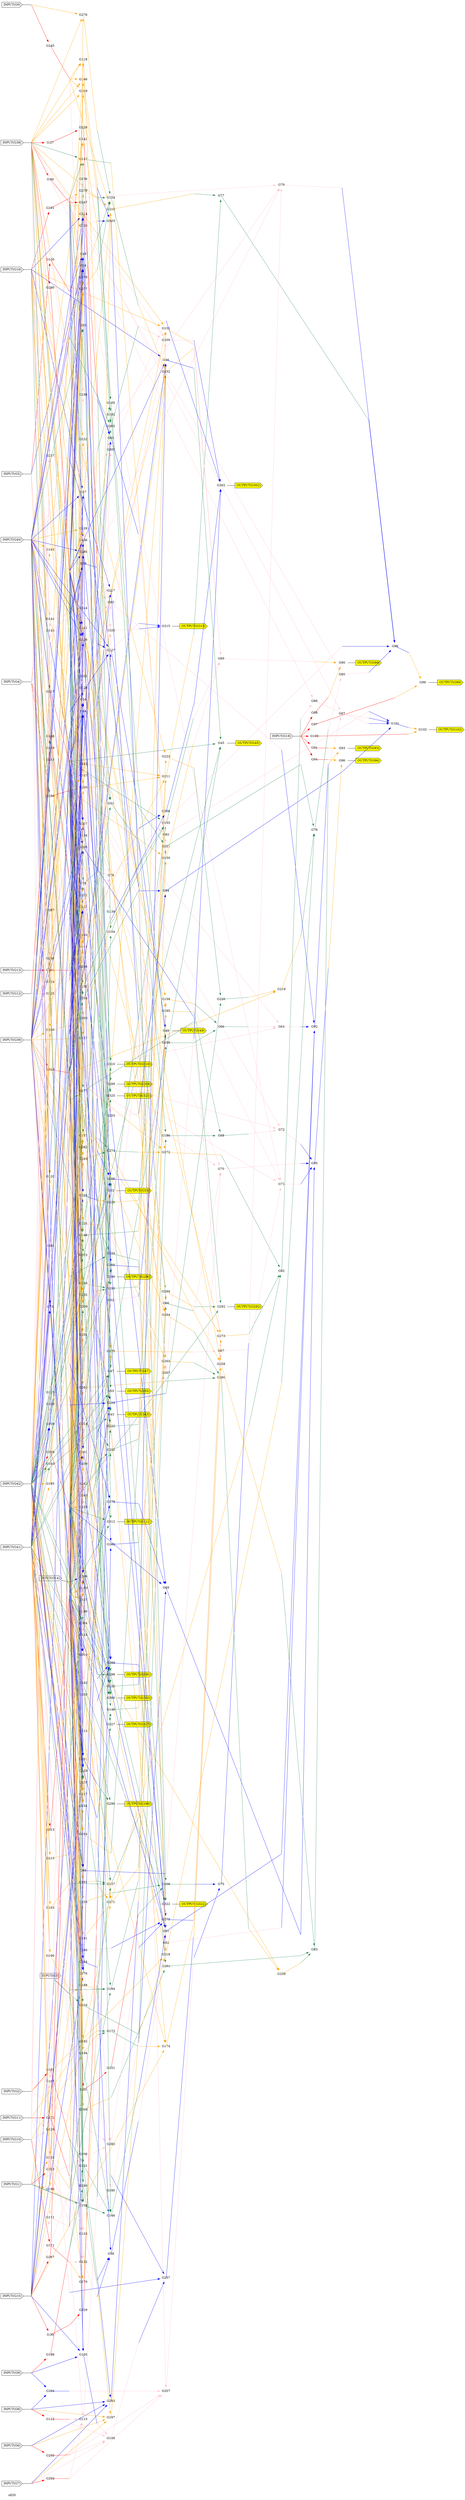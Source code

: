 digraph a
{
	//23 Inputs
	//24 Outputs
	//289 Gates
	overlap = false;
	rankdir = LR;
	splines = false;
	"s820" [color = invis]
	G0 [label = "INPUT(G0)" shape = cds style = filled fillcolor = white]
	OG0 [label = "", fixedsize="false", width=0, height=0, shape=none]
	G0 -> OG0 [arrowhead=none]
	G1 [label = "INPUT(G1)" shape = cds style = filled fillcolor = white]
	OG1 [label = "", fixedsize="false", width=0, height=0, shape=none]
	G1 -> OG1 [arrowhead=none]
	G2 [label = "INPUT(G2)" shape = cds style = filled fillcolor = white]
	OG2 [label = "", fixedsize="false", width=0, height=0, shape=none]
	G2 -> OG2 [arrowhead=none]
	G3 [label = "INPUT(G3)" shape = cds style = filled fillcolor = white]
	OG3 [label = "", fixedsize="false", width=0, height=0, shape=none]
	G3 -> OG3 [arrowhead=none]
	G4 [label = "INPUT(G4)" shape = cds style = filled fillcolor = white]
	OG4 [label = "", fixedsize="false", width=0, height=0, shape=none]
	G4 -> OG4 [arrowhead=none]
	G5 [label = "INPUT(G5)" shape = cds style = filled fillcolor = white]
	OG5 [label = "", fixedsize="false", width=0, height=0, shape=none]
	G5 -> OG5 [arrowhead=none]
	G6 [label = "INPUT(G6)" shape = cds style = filled fillcolor = white]
	OG6 [label = "", fixedsize="false", width=0, height=0, shape=none]
	G6 -> OG6 [arrowhead=none]
	G7 [label = "INPUT(G7)" shape = cds style = filled fillcolor = white]
	OG7 [label = "", fixedsize="false", width=0, height=0, shape=none]
	G7 -> OG7 [arrowhead=none]
	G8 [label = "INPUT(G8)" shape = cds style = filled fillcolor = white]
	OG8 [label = "", fixedsize="false", width=0, height=0, shape=none]
	G8 -> OG8 [arrowhead=none]
	G9 [label = "INPUT(G9)" shape = cds style = filled fillcolor = white]
	OG9 [label = "", fixedsize="false", width=0, height=0, shape=none]
	G9 -> OG9 [arrowhead=none]
	G10 [label = "INPUT(G10)" shape = cds style = filled fillcolor = white]
	OG10 [label = "", fixedsize="false", width=0, height=0, shape=none]
	G10 -> OG10 [arrowhead=none]
	G11 [label = "INPUT(G11)" shape = cds style = filled fillcolor = white]
	OG11 [label = "", fixedsize="false", width=0, height=0, shape=none]
	G11 -> OG11 [arrowhead=none]
	G12 [label = "INPUT(G12)" shape = cds style = filled fillcolor = white]
	OG12 [label = "", fixedsize="false", width=0, height=0, shape=none]
	G12 -> OG12 [arrowhead=none]
	G13 [label = "INPUT(G13)" shape = cds style = filled fillcolor = white]
	OG13 [label = "", fixedsize="false", width=0, height=0, shape=none]
	G13 -> OG13 [arrowhead=none]
	G14 [label = "INPUT(G14)" shape = cds style = filled fillcolor = white]
	OG14 [label = "", fixedsize="false", width=0, height=0, shape=none]
	G14 -> OG14 [arrowhead=none]
	G15 [label = "INPUT(G15)" shape = cds style = filled fillcolor = white]
	OG15 [label = "", fixedsize="false", width=0, height=0, shape=none]
	G15 -> OG15 [arrowhead=none]
	G16 [label = "INPUT(G16)" shape = cds style = filled fillcolor = white]
	OG16 [label = "", fixedsize="false", width=0, height=0, shape=none]
	G16 -> OG16 [arrowhead=none]
	G18 [label = "INPUT(G18)" shape = cds style = filled fillcolor = white]
	OG18 [label = "", fixedsize="false", width=0, height=0, shape=none]
	G18 -> OG18 [arrowhead=none]
	G38 [label = "INPUT(G38)" shape = cds style = filled fillcolor = white]
	OG38 [label = "", fixedsize="false", width=0, height=0, shape=none]
	G38 -> OG38 [arrowhead=none]
	G39 [label = "INPUT(G39)" shape = cds style = filled fillcolor = white]
	OG39 [label = "", fixedsize="false", width=0, height=0, shape=none]
	G39 -> OG39 [arrowhead=none]
	G40 [label = "INPUT(G40)" shape = cds style = filled fillcolor = white]
	OG40 [label = "", fixedsize="false", width=0, height=0, shape=none]
	G40 -> OG40 [arrowhead=none]
	G41 [label = "INPUT(G41)" shape = cds style = filled fillcolor = white]
	OG41 [label = "", fixedsize="false", width=0, height=0, shape=none]
	G41 -> OG41 [arrowhead=none]
	G42 [label = "INPUT(G42)" shape = cds style = filled fillcolor = white]
	OG42 [label = "", fixedsize="false", width=0, height=0, shape=none]
	G42 -> OG42 [arrowhead=none]
	OG90 [label = "OUTPUT(G90)" shape = cds style = filled fillcolor = yellow]
	OG93 [label = "OUTPUT(G93)" shape = cds style = filled fillcolor = yellow]
	OG96 [label = "OUTPUT(G96)" shape = cds style = filled fillcolor = yellow]
	OG99 [label = "OUTPUT(G99)" shape = cds style = filled fillcolor = yellow]
	OG102 [label = "OUTPUT(G102)" shape = cds style = filled fillcolor = yellow]
	OG315 [label = "OUTPUT(G315)" shape = cds style = filled fillcolor = yellow]
	OG49 [label = "OUTPUT(G49)" shape = cds style = filled fillcolor = yellow]
	OG302 [label = "OUTPUT(G302)" shape = cds style = filled fillcolor = yellow]
	OG290 [label = "OUTPUT(G290)" shape = cds style = filled fillcolor = yellow]
	OG327 [label = "OUTPUT(G327)" shape = cds style = filled fillcolor = yellow]
	OG47 [label = "OUTPUT(G47)" shape = cds style = filled fillcolor = yellow]
	OG55 [label = "OUTPUT(G55)" shape = cds style = filled fillcolor = yellow]
	OG288 [label = "OUTPUT(G288)" shape = cds style = filled fillcolor = yellow]
	OG296 [label = "OUTPUT(G296)" shape = cds style = filled fillcolor = yellow]
	OG310 [label = "OUTPUT(G310)" shape = cds style = filled fillcolor = yellow]
	OG312 [label = "OUTPUT(G312)" shape = cds style = filled fillcolor = yellow]
	OG325 [label = "OUTPUT(G325)" shape = cds style = filled fillcolor = yellow]
	OG300 [label = "OUTPUT(G300)" shape = cds style = filled fillcolor = yellow]
	OG43 [label = "OUTPUT(G43)" shape = cds style = filled fillcolor = yellow]
	OG53 [label = "OUTPUT(G53)" shape = cds style = filled fillcolor = yellow]
	OG298 [label = "OUTPUT(G298)" shape = cds style = filled fillcolor = yellow]
	OG322 [label = "OUTPUT(G322)" shape = cds style = filled fillcolor = yellow]
	OG45 [label = "OUTPUT(G45)" shape = cds style = filled fillcolor = yellow]
	OG292 [label = "OUTPUT(G292)" shape = cds style = filled fillcolor = yellow]
	G245 [label = "G245" shape = none fillcolor = red image="NOT.png"];
	OG245 [label = "", fixedsize="false", width=0, height=0, shape=none]
	G245 -> OG245 [arrowhead=none color = red tailclip=false]
	OG0 -> G245 [color = red];
	G323 [label = "G323" shape = none fillcolor = red image="NOT.png"];
	OG323 [label = "", fixedsize="false", width=0, height=0, shape=none]
	G323 -> OG323 [arrowhead=none color = red tailclip=false]
	OG1 -> G323 [color = red];
	G181 [label = "G181" shape = none fillcolor = red image="NOT.png"];
	OG181 [label = "", fixedsize="false", width=0, height=0, shape=none]
	G181 -> OG181 [arrowhead=none color = red tailclip=false]
	OG2 -> G181 [color = red];
	G256 [label = "G256" shape = none fillcolor = red image="NOT.png"];
	OG256 [label = "", fixedsize="false", width=0, height=0, shape=none]
	G256 -> OG256 [arrowhead=none color = red tailclip=false]
	OG4 -> G256 [color = red];
	G130 [label = "G130" shape = none fillcolor = red image="NOT.png"];
	OG130 [label = "", fixedsize="false", width=0, height=0, shape=none]
	G130 -> OG130 [arrowhead=none color = red tailclip=false]
	OG5 -> G130 [color = red];
	G203 [label = "G203" shape = none fillcolor = red image="NOT.png"];
	OG203 [label = "", fixedsize="false", width=0, height=0, shape=none]
	G203 -> OG203 [arrowhead=none color = red tailclip=false]
	OG6 -> G203 [color = red];
	G202 [label = "G202" shape = none fillcolor = red image="NOT.png"];
	OG202 [label = "", fixedsize="false", width=0, height=0, shape=none]
	G202 -> OG202 [arrowhead=none color = red tailclip=false]
	OG7 -> G202 [color = red];
	G112 [label = "G112" shape = none fillcolor = red image="NOT.png"];
	OG112 [label = "", fixedsize="false", width=0, height=0, shape=none]
	G112 -> OG112 [arrowhead=none color = red tailclip=false]
	OG8 -> G112 [color = red];
	G198 [label = "G198" shape = none fillcolor = red image="NOT.png"];
	OG198 [label = "", fixedsize="false", width=0, height=0, shape=none]
	G198 -> OG198 [arrowhead=none color = red tailclip=false]
	OG9 -> G198 [color = red];
	G171 [label = "G171" shape = none fillcolor = red image="NOT.png"];
	OG171 [label = "", fixedsize="false", width=0, height=0, shape=none]
	G171 -> OG171 [arrowhead=none color = red tailclip=false]
	OG10 -> G171 [color = red];
	G172 [label = "G172" shape = none fillcolor = red image="NOT.png"];
	OG172 [label = "", fixedsize="false", width=0, height=0, shape=none]
	G172 -> OG172 [arrowhead=none color = red tailclip=false]
	OG11 -> G172 [color = red];
	G168 [label = "G168" shape = none fillcolor = red image="NOT.png"];
	OG168 [label = "", fixedsize="false", width=0, height=0, shape=none]
	G168 -> OG168 [arrowhead=none color = red tailclip=false]
	OG12 -> G168 [color = red];
	G201 [label = "G201" shape = none fillcolor = red image="NOT.png"];
	OG201 [label = "", fixedsize="false", width=0, height=0, shape=none]
	G201 -> OG201 [arrowhead=none color = red tailclip=false]
	OG13 -> G201 [color = red];
	G267 [label = "G267" shape = none fillcolor = red image="NOT.png"];
	OG267 [label = "", fixedsize="false", width=0, height=0, shape=none]
	G267 -> OG267 [arrowhead=none color = red tailclip=false]
	OG15 -> G267 [color = red];
	G317 [label = "G317" shape = none fillcolor = red image="NOT.png"];
	OG317 [label = "", fixedsize="false", width=0, height=0, shape=none]
	G317 -> OG317 [arrowhead=none color = red tailclip=false]
	OG40 -> G317 [color = red];
	G281 [label = "G281" shape = none fillcolor = red image="NOT.png"];
	OG281 [label = "", fixedsize="false", width=0, height=0, shape=none]
	G281 -> OG281 [arrowhead=none color = red tailclip=false]
	OG16 -> G281 [color = red];
	G313 [label = "G313" shape = none fillcolor = red image="NOT.png"];
	OG313 [label = "", fixedsize="false", width=0, height=0, shape=none]
	G313 -> OG313 [arrowhead=none color = red tailclip=false]
	OG41 -> G313 [color = red];
	G328 [label = "G328" shape = none fillcolor = red image="NOT.png"];
	OG328 [label = "", fixedsize="false", width=0, height=0, shape=none]
	G328 -> OG328 [arrowhead=none color = red tailclip=false]
	OG42 -> G328 [color = red];
	G88 [label = "G88" shape = none fillcolor = red image="NOT.png"];
	OG88 [label = "", fixedsize="false", width=0, height=0, shape=none]
	G88 -> OG88 [arrowhead=none color = red tailclip=false]
	OG18 -> G88 [color = red];
	G91 [label = "G91" shape = none fillcolor = red image="NOT.png"];
	OG91 [label = "", fixedsize="false", width=0, height=0, shape=none]
	G91 -> OG91 [arrowhead=none color = red tailclip=false]
	OG18 -> G91 [color = red];
	G94 [label = "G94" shape = none fillcolor = red image="NOT.png"];
	OG94 [label = "", fixedsize="false", width=0, height=0, shape=none]
	G94 -> OG94 [arrowhead=none color = red tailclip=false]
	OG18 -> G94 [color = red];
	G97 [label = "G97" shape = none fillcolor = red image="NOT.png"];
	OG97 [label = "", fixedsize="false", width=0, height=0, shape=none]
	G97 -> OG97 [arrowhead=none color = red tailclip=false]
	OG18 -> G97 [color = red];
	G100 [label = "G100" shape = none fillcolor = red image="NOT.png"];
	OG100 [label = "", fixedsize="false", width=0, height=0, shape=none]
	G100 -> OG100 [arrowhead=none color = red tailclip=false]
	OG18 -> G100 [color = red];
	G280 [label = "G280" shape = none fillcolor = red image="NOT.png"];
	OG280 [label = "", fixedsize="false", width=0, height=0, shape=none]
	G280 -> OG280 [arrowhead=none color = red tailclip=false]
	OG38 -> G280 [color = red];
	G318 [label = "G318" shape = none fillcolor = red image="NOT.png"];
	OG318 [label = "", fixedsize="false", width=0, height=0, shape=none]
	G318 -> OG318 [arrowhead=none color = red tailclip=false]
	OG39 -> G318 [color = red];
	I127 [label = "I127" shape = none fillcolor = red image="NOT.png"];
	OI127 [label = "", fixedsize="false", width=0, height=0, shape=none]
	I127 -> OI127 [arrowhead=none color = red tailclip=false]
	OG38 -> I127 [color = red];
	G228 [label = "G228" shape = none fillcolor = red image="NOT.png"];
	OG228 [label = "", fixedsize="false", width=0, height=0, shape=none]
	G228 -> OG228 [arrowhead=none color = red tailclip=false]
	OI127 -> G228 [color = red];
	I130 [label = "I130" shape = none fillcolor = red image="NOT.png"];
	OI130 [label = "", fixedsize="false", width=0, height=0, shape=none]
	I130 -> OI130 [arrowhead=none color = red tailclip=false]
	OG15 -> I130 [color = red];
	G229 [label = "G229" shape = none fillcolor = red image="NOT.png"];
	OG229 [label = "", fixedsize="false", width=0, height=0, shape=none]
	G229 -> OG229 [arrowhead=none color = red tailclip=false]
	OI130 -> G229 [color = red];
	I133 [label = "I133" shape = none fillcolor = red image="NOT.png"];
	OI133 [label = "", fixedsize="false", width=0, height=0, shape=none]
	I133 -> OI133 [arrowhead=none color = red tailclip=false]
	OG313 -> I133 [color = red];
	G231 [label = "G231" shape = none fillcolor = red image="NOT.png"];
	OG231 [label = "", fixedsize="false", width=0, height=0, shape=none]
	G231 -> OG231 [arrowhead=none color = red tailclip=false]
	OI133 -> G231 [color = red];
	I198 [label = "I198" shape = none fillcolor = red image="NOT.png"];
	OI198 [label = "", fixedsize="false", width=0, height=0, shape=none]
	I198 -> OI198 [arrowhead=none color = red tailclip=false]
	OG38 -> I198 [color = red];
	G247 [label = "G247" shape = none fillcolor = red image="NOT.png"];
	OG247 [label = "", fixedsize="false", width=0, height=0, shape=none]
	G247 -> OG247 [arrowhead=none color = red tailclip=false]
	OI198 -> G247 [color = red];
	G143 [label = "G143" shape = none fillcolor = orange image="AND.png"];
	OG143 [label = "", fixedsize="false", width=0, height=0, shape=none]
	G143 -> OG143 [arrowhead=none color = orange tailclip=false]
	OG40 -> G143 [color = orange];
	OG4 -> G143 [color = orange];
	G161 [label = "G161" shape = none fillcolor = orange image="AND.png"];
	OG161 [label = "", fixedsize="false", width=0, height=0, shape=none]
	G161 -> OG161 [arrowhead=none color = orange tailclip=false]
	OG3 -> G161 [color = orange];
	OG42 -> G161 [color = orange];
	G162 [label = "G162" shape = none fillcolor = orange image="AND.png"];
	OG162 [label = "", fixedsize="false", width=0, height=0, shape=none]
	G162 -> OG162 [arrowhead=none color = orange tailclip=false]
	OG1 -> G162 [color = orange];
	OG42 -> G162 [color = orange];
	G163 [label = "G163" shape = none fillcolor = orange image="AND.png"];
	OG163 [label = "", fixedsize="false", width=0, height=0, shape=none]
	G163 -> OG163 [arrowhead=none color = orange tailclip=false]
	OG41 -> G163 [color = orange];
	OG42 -> G163 [color = orange];
	G188 [label = "G188" shape = none fillcolor = orange image="AND.png"];
	OG188 [label = "", fixedsize="false", width=0, height=0, shape=none]
	G188 -> OG188 [arrowhead=none color = orange tailclip=false]
	OG3 -> G188 [color = orange];
	OG42 -> G188 [color = orange];
	G189 [label = "G189" shape = none fillcolor = orange image="AND.png"];
	OG189 [label = "", fixedsize="false", width=0, height=0, shape=none]
	G189 -> OG189 [arrowhead=none color = orange tailclip=false]
	OG1 -> G189 [color = orange];
	OG42 -> G189 [color = orange];
	G190 [label = "G190" shape = none fillcolor = orange image="AND.png"];
	OG190 [label = "", fixedsize="false", width=0, height=0, shape=none]
	G190 -> OG190 [arrowhead=none color = orange tailclip=false]
	OG41 -> G190 [color = orange];
	OG42 -> G190 [color = orange];
	G195 [label = "G195" shape = none fillcolor = orange image="AND.png"];
	OG195 [label = "", fixedsize="false", width=0, height=0, shape=none]
	G195 -> OG195 [arrowhead=none color = orange tailclip=false]
	OG41 -> G195 [color = orange];
	OG42 -> G195 [color = orange];
	G215 [label = "G215" shape = none fillcolor = orange image="AND.png"];
	OG215 [label = "", fixedsize="false", width=0, height=0, shape=none]
	G215 -> OG215 [arrowhead=none color = orange tailclip=false]
	OG41 -> G215 [color = orange];
	OG42 -> G215 [color = orange];
	G120 [label = "G120" shape = none fillcolor = orange image="AND.png"];
	OG120 [label = "", fixedsize="false", width=0, height=0, shape=none]
	G120 -> OG120 [arrowhead=none color = orange tailclip=false]
	OG39 -> G120 [color = orange];
	OG40 -> G120 [color = orange];
	OG42 -> G120 [color = orange];
	G250 [label = "G250" shape = none fillcolor = orange image="AND.png"];
	OG250 [label = "", fixedsize="false", width=0, height=0, shape=none]
	G250 -> OG250 [arrowhead=none color = orange tailclip=false]
	OG39 -> G250 [color = orange];
	OG40 -> G250 [color = orange];
	OG42 -> G250 [color = orange];
	G118 [label = "G118" shape = none fillcolor = orange image="AND.png"];
	OG118 [label = "", fixedsize="false", width=0, height=0, shape=none]
	G118 -> OG118 [arrowhead=none color = orange tailclip=false]
	OG245 -> G118 [color = orange];
	OG38 -> G118 [color = orange];
	OG39 -> G118 [color = orange];
	G166 [label = "G166" shape = none fillcolor = orange image="AND.png"];
	OG166 [label = "", fixedsize="false", width=0, height=0, shape=none]
	G166 -> OG166 [arrowhead=none color = orange tailclip=false]
	OG245 -> G166 [color = orange];
	OG38 -> G166 [color = orange];
	OG42 -> G166 [color = orange];
	G199 [label = "G199" shape = none fillcolor = orange image="AND.png"];
	OG199 [label = "", fixedsize="false", width=0, height=0, shape=none]
	G199 -> OG199 [arrowhead=none color = orange tailclip=false]
	OG245 -> G199 [color = orange];
	OG38 -> G199 [color = orange];
	OG42 -> G199 [color = orange];
	G170 [label = "G170" shape = none fillcolor = orange image="AND.png"];
	OG170 [label = "", fixedsize="false", width=0, height=0, shape=none]
	G170 -> OG170 [arrowhead=none color = orange tailclip=false]
	OG171 -> G170 [color = orange];
	OG172 -> G170 [color = orange];
	G169 [label = "G169" shape = none fillcolor = orange image="AND.png"];
	OG169 [label = "", fixedsize="false", width=0, height=0, shape=none]
	G169 -> OG169 [arrowhead=none color = orange tailclip=false]
	OG172 -> G169 [color = orange];
	OG168 -> G169 [color = orange];
	G129 [label = "G129" shape = none fillcolor = orange image="AND.png"];
	OG129 [label = "", fixedsize="false", width=0, height=0, shape=none]
	G129 -> OG129 [arrowhead=none color = orange tailclip=false]
	OG39 -> G129 [color = orange];
	OG317 -> G129 [color = orange];
	G265 [label = "G265" shape = none fillcolor = orange image="AND.png"];
	OG265 [label = "", fixedsize="false", width=0, height=0, shape=none]
	G265 -> OG265 [arrowhead=none color = orange tailclip=false]
	OG317 -> G265 [color = orange];
	OG267 -> G265 [color = orange];
	G142 [label = "G142" shape = none fillcolor = orange image="AND.png"];
	OG142 [label = "", fixedsize="false", width=0, height=0, shape=none]
	G142 -> OG142 [arrowhead=none color = orange tailclip=false]
	OG40 -> G142 [color = orange];
	OG281 -> G142 [color = orange];
	G279 [label = "G279" shape = none fillcolor = orange image="AND.png"];
	OG279 [label = "", fixedsize="false", width=0, height=0, shape=none]
	G279 -> OG279 [arrowhead=none color = orange tailclip=false]
	OG281 -> G279 [color = orange];
	OG42 -> G279 [color = orange];
	G103 [label = "G103" shape = none fillcolor = orange image="AND.png"];
	OG103 [label = "", fixedsize="false", width=0, height=0, shape=none]
	G103 -> OG103 [arrowhead=none color = orange tailclip=false]
	OG313 -> G103 [color = orange];
	OG38 -> G103 [color = orange];
	G164 [label = "G164" shape = none fillcolor = orange image="AND.png"];
	OG164 [label = "", fixedsize="false", width=0, height=0, shape=none]
	G164 -> OG164 [arrowhead=none color = orange tailclip=false]
	OG42 -> G164 [color = orange];
	OG313 -> G164 [color = orange];
	G167 [label = "G167" shape = none fillcolor = orange image="AND.png"];
	OG167 [label = "", fixedsize="false", width=0, height=0, shape=none]
	G167 -> OG167 [arrowhead=none color = orange tailclip=false]
	OG256 -> G167 [color = orange];
	OG38 -> G167 [color = orange];
	OG313 -> G167 [color = orange];
	G191 [label = "G191" shape = none fillcolor = orange image="AND.png"];
	OG191 [label = "", fixedsize="false", width=0, height=0, shape=none]
	G191 -> OG191 [arrowhead=none color = orange tailclip=false]
	OG42 -> G191 [color = orange];
	OG313 -> G191 [color = orange];
	G200 [label = "G200" shape = none fillcolor = orange image="AND.png"];
	OG200 [label = "", fixedsize="false", width=0, height=0, shape=none]
	G200 -> OG200 [arrowhead=none color = orange tailclip=false]
	OG256 -> G200 [color = orange];
	OG38 -> G200 [color = orange];
	OG313 -> G200 [color = orange];
	G214 [label = "G214" shape = none fillcolor = orange image="AND.png"];
	OG214 [label = "", fixedsize="false", width=0, height=0, shape=none]
	G214 -> OG214 [arrowhead=none color = orange tailclip=false]
	OG267 -> G214 [color = orange];
	OG16 -> G214 [color = orange];
	G234 [label = "G234" shape = none fillcolor = orange image="AND.png"];
	OG234 [label = "", fixedsize="false", width=0, height=0, shape=none]
	G234 -> OG234 [arrowhead=none color = orange tailclip=false]
	OG15 -> G234 [color = orange];
	OG40 -> G234 [color = orange];
	OG313 -> G234 [color = orange];
	OG42 -> G234 [color = orange];
	G283 [label = "G283" shape = none fillcolor = orange image="AND.png"];
	OG283 [label = "", fixedsize="false", width=0, height=0, shape=none]
	G283 -> OG283 [arrowhead=none color = orange tailclip=false]
	OG317 -> G283 [color = orange];
	OG313 -> G283 [color = orange];
	G141 [label = "G141" shape = none fillcolor = orange image="AND.png"];
	OG141 [label = "", fixedsize="false", width=0, height=0, shape=none]
	G141 -> OG141 [arrowhead=none color = orange tailclip=false]
	OG317 -> G141 [color = orange];
	OG16 -> G141 [color = orange];
	OG323 -> G141 [color = orange];
	OG140 -> G141 [color = orange];
	G127 [label = "G127" shape = none fillcolor = orange image="AND.png"];
	OG127 [label = "", fixedsize="false", width=0, height=0, shape=none]
	G127 -> OG127 [arrowhead=none color = orange tailclip=false]
	OG38 -> G127 [color = orange];
	OG39 -> G127 [color = orange];
	OG313 -> G127 [color = orange];
	OG328 -> G127 [color = orange];
	G160 [label = "G160" shape = none fillcolor = orange image="AND.png"];
	OG160 [label = "", fixedsize="false", width=0, height=0, shape=none]
	G160 -> OG160 [arrowhead=none color = orange tailclip=false]
	OG5 -> G160 [color = orange];
	OG313 -> G160 [color = orange];
	OG328 -> G160 [color = orange];
	G187 [label = "G187" shape = none fillcolor = orange image="AND.png"];
	OG187 [label = "", fixedsize="false", width=0, height=0, shape=none]
	G187 -> OG187 [arrowhead=none color = orange tailclip=false]
	OG5 -> G187 [color = orange];
	OG313 -> G187 [color = orange];
	OG328 -> G187 [color = orange];
	G193 [label = "G193" shape = none fillcolor = orange image="AND.png"];
	OG193 [label = "", fixedsize="false", width=0, height=0, shape=none]
	G193 -> OG193 [arrowhead=none color = orange tailclip=false]
	OG11 -> G193 [color = orange];
	OG328 -> G193 [color = orange];
	G194 [label = "G194" shape = none fillcolor = orange image="AND.png"];
	OG194 [label = "", fixedsize="false", width=0, height=0, shape=none]
	G194 -> OG194 [arrowhead=none color = orange tailclip=false]
	OG10 -> G194 [color = orange];
	OG328 -> G194 [color = orange];
	G213 [label = "G213" shape = none fillcolor = orange image="AND.png"];
	OG213 [label = "", fixedsize="false", width=0, height=0, shape=none]
	G213 -> OG213 [arrowhead=none color = orange tailclip=false]
	OG16 -> G213 [color = orange];
	OG313 -> G213 [color = orange];
	OG328 -> G213 [color = orange];
	G235 [label = "G235" shape = none fillcolor = orange image="AND.png"];
	OG235 [label = "", fixedsize="false", width=0, height=0, shape=none]
	G235 -> OG235 [arrowhead=none color = orange tailclip=false]
	OG317 -> G235 [color = orange];
	OG328 -> G235 [color = orange];
	G249 [label = "G249" shape = none fillcolor = orange image="AND.png"];
	OG249 [label = "", fixedsize="false", width=0, height=0, shape=none]
	G249 -> OG249 [arrowhead=none color = orange tailclip=false]
	OG40 -> G249 [color = orange];
	OG41 -> G249 [color = orange];
	OG328 -> G249 [color = orange];
	G268 [label = "G268" shape = none fillcolor = orange image="AND.png"];
	OG268 [label = "", fixedsize="false", width=0, height=0, shape=none]
	G268 -> OG268 [arrowhead=none color = orange tailclip=false]
	OG328 -> G268 [color = orange];
	OG267 -> G268 [color = orange];
	G276 [label = "G276" shape = none fillcolor = orange image="AND.png"];
	OG276 [label = "", fixedsize="false", width=0, height=0, shape=none]
	G276 -> OG276 [arrowhead=none color = orange tailclip=false]
	OG0 -> G276 [color = orange];
	OG38 -> G276 [color = orange];
	OG328 -> G276 [color = orange];
	G282 [label = "G282" shape = none fillcolor = orange image="AND.png"];
	OG282 [label = "", fixedsize="false", width=0, height=0, shape=none]
	G282 -> OG282 [arrowhead=none color = orange tailclip=false]
	OG317 -> G282 [color = orange];
	OG328 -> G282 [color = orange];
	G117 [label = "G117" shape = none fillcolor = orange image="AND.png"];
	OG117 [label = "", fixedsize="false", width=0, height=0, shape=none]
	G117 -> OG117 [arrowhead=none color = orange tailclip=false]
	OG1 -> G117 [color = orange];
	OG39 -> G117 [color = orange];
	OG313 -> G117 [color = orange];
	G277 [label = "G277" shape = none fillcolor = orange image="AND.png"];
	OG277 [label = "", fixedsize="false", width=0, height=0, shape=none]
	G277 -> OG277 [arrowhead=none color = orange tailclip=false]
	OG323 -> G277 [color = orange];
	OG281 -> G277 [color = orange];
	OG280 -> G277 [color = orange];
	G278 [label = "G278" shape = none fillcolor = orange image="AND.png"];
	OG278 [label = "", fixedsize="false", width=0, height=0, shape=none]
	G278 -> OG278 [arrowhead=none color = orange tailclip=false]
	OG280 -> G278 [color = orange];
	OG42 -> G278 [color = orange];
	G121 [label = "G121" shape = none fillcolor = orange image="AND.png"];
	OG121 [label = "", fixedsize="false", width=0, height=0, shape=none]
	G121 -> OG121 [arrowhead=none color = orange tailclip=false]
	OG318 -> G121 [color = orange];
	OG317 -> G121 [color = orange];
	OG328 -> G121 [color = orange];
	G128 [label = "G128" shape = none fillcolor = orange image="AND.png"];
	OG128 [label = "", fixedsize="false", width=0, height=0, shape=none]
	G128 -> OG128 [arrowhead=none color = orange tailclip=false]
	OG280 -> G128 [color = orange];
	OG318 -> G128 [color = orange];
	OG40 -> G128 [color = orange];
	G232 [label = "G232" shape = none fillcolor = orange image="AND.png"];
	OG232 [label = "", fixedsize="false", width=0, height=0, shape=none]
	G232 -> OG232 [arrowhead=none color = orange tailclip=false]
	OG38 -> G232 [color = orange];
	OG318 -> G232 [color = orange];
	G233 [label = "G233" shape = none fillcolor = orange image="AND.png"];
	OG233 [label = "", fixedsize="false", width=0, height=0, shape=none]
	G233 -> OG233 [arrowhead=none color = orange tailclip=false]
	OG15 -> G233 [color = orange];
	OG318 -> G233 [color = orange];
	G251 [label = "G251" shape = none fillcolor = orange image="AND.png"];
	OG251 [label = "", fixedsize="false", width=0, height=0, shape=none]
	G251 -> OG251 [arrowhead=none color = orange tailclip=false]
	OG318 -> G251 [color = orange];
	OG313 -> G251 [color = orange];
	G252 [label = "G252" shape = none fillcolor = orange image="AND.png"];
	OG252 [label = "", fixedsize="false", width=0, height=0, shape=none]
	G252 -> OG252 [arrowhead=none color = orange tailclip=false]
	OG318 -> G252 [color = orange];
	OG317 -> G252 [color = orange];
	G271 [label = "G271" shape = none fillcolor = orange image="AND.png"];
	OG271 [label = "", fixedsize="false", width=0, height=0, shape=none]
	G271 -> OG271 [arrowhead=none color = orange tailclip=false]
	OG318 -> G271 [color = orange];
	OG15 -> G271 [color = orange];
	OG14 -> G271 [color = orange];
	OG270 -> G271 [color = orange];
	G210 [label = "G210" shape = none fillcolor = orange image="AND.png"];
	OG210 [label = "", fixedsize="false", width=0, height=0, shape=none]
	G210 -> OG210 [arrowhead=none color = orange tailclip=false]
	OG39 -> G210 [color = orange];
	OG38 -> G210 [color = orange];
	OG245 -> G210 [color = orange];
	OG209 -> G210 [color = orange];
	G226 [label = "G226" shape = none fillcolor = orange image="AND.png"];
	OG226 [label = "", fixedsize="false", width=0, height=0, shape=none]
	G226 -> OG226 [arrowhead=none color = orange tailclip=false]
	OG318 -> G226 [color = orange];
	OG225 -> G226 [color = orange];
	G175 [label = "G175" shape = none fillcolor = orange image="AND.png"];
	OG175 [label = "", fixedsize="false", width=0, height=0, shape=none]
	G175 -> OG175 [arrowhead=none color = orange tailclip=false]
	OG317 -> G175 [color = orange];
	OG176 -> G175 [color = orange];
	G197 [label = "G197" shape = none fillcolor = orange image="AND.png"];
	OG197 [label = "", fixedsize="false", width=0, height=0, shape=none]
	G197 -> OG197 [arrowhead=none color = orange tailclip=false]
	OG8 -> G197 [color = orange];
	OG7 -> G197 [color = orange];
	OG6 -> G197 [color = orange];
	OG196 -> G197 [color = orange];
	G263 [label = "G263" shape = none fillcolor = orange image="AND.png"];
	OG263 [label = "", fixedsize="false", width=0, height=0, shape=none]
	G263 -> OG263 [arrowhead=none color = orange tailclip=false]
	OG39 -> G263 [color = orange];
	OG38 -> G263 [color = orange];
	OG262 -> G263 [color = orange];
	G150 [label = "G150" shape = none fillcolor = orange image="AND.png"];
	OG150 [label = "", fixedsize="false", width=0, height=0, shape=none]
	G150 -> OG150 [arrowhead=none color = orange tailclip=false]
	OG256 -> G150 [color = orange];
	OG147 -> G150 [color = orange];
	OG148 -> G150 [color = orange];
	OG149 -> G150 [color = orange];
	G158 [label = "G158" shape = none fillcolor = orange image="AND.png"];
	OG158 [label = "", fixedsize="false", width=0, height=0, shape=none]
	G158 -> OG158 [arrowhead=none color = orange tailclip=false]
	OG280 -> G158 [color = orange];
	OG157 -> G158 [color = orange];
	G185 [label = "G185" shape = none fillcolor = orange image="AND.png"];
	OG185 [label = "", fixedsize="false", width=0, height=0, shape=none]
	G185 -> OG185 [arrowhead=none color = orange tailclip=false]
	OG280 -> G185 [color = orange];
	OG184 -> G185 [color = orange];
	G174 [label = "G174" shape = none fillcolor = orange image="AND.png"];
	OG174 [label = "", fixedsize="false", width=0, height=0, shape=none]
	G174 -> OG174 [arrowhead=none color = orange tailclip=false]
	OG41 -> G174 [color = orange];
	OG40 -> G174 [color = orange];
	OG15 -> G174 [color = orange];
	OG173 -> G174 [color = orange];
	G211 [label = "G211" shape = none fillcolor = orange image="AND.png"];
	OG211 [label = "", fixedsize="false", width=0, height=0, shape=none]
	G211 -> OG211 [arrowhead=none color = orange tailclip=false]
	OG317 -> G211 [color = orange];
	OG39 -> G211 [color = orange];
	OG256 -> G211 [color = orange];
	OG212 -> G211 [color = orange];
	G223 [label = "G223" shape = none fillcolor = orange image="AND.png"];
	OG223 [label = "", fixedsize="false", width=0, height=0, shape=none]
	G223 -> OG223 [arrowhead=none color = orange tailclip=false]
	OG16 -> G223 [color = orange];
	OG222 -> G223 [color = orange];
	G272 [label = "G272" shape = none fillcolor = orange image="AND.png"];
	OG272 [label = "", fixedsize="false", width=0, height=0, shape=none]
	G272 -> OG272 [arrowhead=none color = orange tailclip=false]
	OG318 -> G272 [color = orange];
	OG4 -> G272 [color = orange];
	OG274 -> G272 [color = orange];
	G264 [label = "G264" shape = none fillcolor = orange image="AND.png"];
	OG264 [label = "", fixedsize="false", width=0, height=0, shape=none]
	G264 -> OG264 [arrowhead=none color = orange tailclip=false]
	OG318 -> G264 [color = orange];
	OG266 -> G264 [color = orange];
	G294 [label = "G294" shape = none fillcolor = orange image="AND.png"];
	OG294 [label = "", fixedsize="false", width=0, height=0, shape=none]
	G294 -> OG294 [arrowhead=none color = orange tailclip=false]
	OG16 -> G294 [color = orange];
	OG293 -> G294 [color = orange];
	G152 [label = "G152" shape = none fillcolor = orange image="AND.png"];
	OG152 [label = "", fixedsize="false", width=0, height=0, shape=none]
	G152 -> OG152 [arrowhead=none color = orange tailclip=false]
	OG313 -> G152 [color = orange];
	OG317 -> G152 [color = orange];
	OG318 -> G152 [color = orange];
	OG154 -> G152 [color = orange];
	G218 [label = "G218" shape = none fillcolor = orange image="AND.png"];
	OG218 [label = "", fixedsize="false", width=0, height=0, shape=none]
	G218 -> OG218 [arrowhead=none color = orange tailclip=false]
	OG2 -> G218 [color = orange];
	OG323 -> G218 [color = orange];
	OG216 -> G218 [color = orange];
	OG217 -> G218 [color = orange];
	G151 [label = "G151" shape = none fillcolor = orange image="AND.png"];
	OG151 [label = "", fixedsize="false", width=0, height=0, shape=none]
	G151 -> OG151 [arrowhead=none color = orange tailclip=false]
	OG38 -> G151 [color = orange];
	OG16 -> G151 [color = orange];
	OG256 -> G151 [color = orange];
	OG153 -> G151 [color = orange];
	G273 [label = "G273" shape = none fillcolor = orange image="AND.png"];
	OG273 [label = "", fixedsize="false", width=0, height=0, shape=none]
	G273 -> OG273 [arrowhead=none color = orange tailclip=false]
	OG40 -> G273 [color = orange];
	OG39 -> G273 [color = orange];
	OG275 -> G273 [color = orange];
	G258 [label = "G258" shape = none fillcolor = orange image="AND.png"];
	OG258 [label = "", fixedsize="false", width=0, height=0, shape=none]
	G258 -> OG258 [arrowhead=none color = orange tailclip=false]
	OG318 -> G258 [color = orange];
	OG280 -> G258 [color = orange];
	OG257 -> G258 [color = orange];
	G219 [label = "G219" shape = none fillcolor = orange image="AND.png"];
	OG219 [label = "", fixedsize="false", width=0, height=0, shape=none]
	G219 -> OG219 [arrowhead=none color = orange tailclip=false]
	OG318 -> G219 [color = orange];
	OG220 -> G219 [color = orange];
	G259 [label = "G259" shape = none fillcolor = orange image="AND.png"];
	OG259 [label = "", fixedsize="false", width=0, height=0, shape=none]
	G259 -> OG259 [arrowhead=none color = orange tailclip=false]
	OG41 -> G259 [color = orange];
	OG260 -> G259 [color = orange];
	G90 [label = "G90" shape = none fillcolor = orange image="AND.png"];
	G90 -> OG90 [arrowhead=none color = black]
	OG89 -> G90 [color = orange];
	OG88 -> G90 [color = orange];
	G93 [label = "G93" shape = none fillcolor = orange image="AND.png"];
	G93 -> OG93 [arrowhead=none color = black]
	OG92 -> G93 [color = orange];
	OG91 -> G93 [color = orange];
	G96 [label = "G96" shape = none fillcolor = orange image="AND.png"];
	G96 -> OG96 [arrowhead=none color = black]
	OG95 -> G96 [color = orange];
	OG94 -> G96 [color = orange];
	G99 [label = "G99" shape = none fillcolor = orange image="AND.png"];
	G99 -> OG99 [arrowhead=none color = black]
	OG98 -> G99 [color = orange];
	OG97 -> G99 [color = orange];
	G102 [label = "G102" shape = none fillcolor = orange image="AND.png"];
	G102 -> OG102 [arrowhead=none color = black]
	OG101 -> G102 [color = orange];
	OG100 -> G102 [color = orange];
	G126 [label = "G126" shape = none fillcolor = pink image="OR.png"];
	OG126 [label = "", fixedsize="false", width=0, height=0, shape=none]
	G126 -> OG126 [arrowhead=none color = pink tailclip=false]
	OG10 -> G126 [color = pink];
	OG11 -> G126 [color = pink];
	G124 [label = "G124" shape = none fillcolor = pink image="OR.png"];
	OG124 [label = "", fixedsize="false", width=0, height=0, shape=none]
	G124 -> OG124 [arrowhead=none color = pink tailclip=false]
	OG11 -> G124 [color = pink];
	OG12 -> G124 [color = pink];
	G125 [label = "G125" shape = none fillcolor = pink image="OR.png"];
	OG125 [label = "", fixedsize="false", width=0, height=0, shape=none]
	G125 -> OG125 [arrowhead=none color = pink tailclip=false]
	OG10 -> G125 [color = pink];
	OG12 -> G125 [color = pink];
	G107 [label = "G107" shape = none fillcolor = pink image="OR.png"];
	OG107 [label = "", fixedsize="false", width=0, height=0, shape=none]
	G107 -> OG107 [arrowhead=none color = pink tailclip=false]
	OG41 -> G107 [color = pink];
	OG40 -> G107 [color = pink];
	OG1 -> G107 [color = pink];
	G145 [label = "G145" shape = none fillcolor = pink image="OR.png"];
	OG145 [label = "", fixedsize="false", width=0, height=0, shape=none]
	G145 -> OG145 [arrowhead=none color = pink tailclip=false]
	OG16 -> G145 [color = pink];
	OG41 -> G145 [color = pink];
	G243 [label = "G243" shape = none fillcolor = pink image="OR.png"];
	OG243 [label = "", fixedsize="false", width=0, height=0, shape=none]
	G243 -> OG243 [arrowhead=none color = pink tailclip=false]
	OG5 -> G243 [color = pink];
	OG41 -> G243 [color = pink];
	G111 [label = "G111" shape = none fillcolor = pink image="OR.png"];
	OG111 [label = "", fixedsize="false", width=0, height=0, shape=none]
	G111 -> OG111 [arrowhead=none color = pink tailclip=false]
	OG15 -> G111 [color = pink];
	OG42 -> G111 [color = pink];
	G144 [label = "G144" shape = none fillcolor = pink image="OR.png"];
	OG144 [label = "", fixedsize="false", width=0, height=0, shape=none]
	G144 -> OG144 [arrowhead=none color = pink tailclip=false]
	OG16 -> G144 [color = pink];
	OG42 -> G144 [color = pink];
	G239 [label = "G239" shape = none fillcolor = pink image="OR.png"];
	OG239 [label = "", fixedsize="false", width=0, height=0, shape=none]
	G239 -> OG239 [arrowhead=none color = pink tailclip=false]
	OG40 -> G239 [color = pink];
	OG41 -> G239 [color = pink];
	OG42 -> G239 [color = pink];
	G287 [label = "G287" shape = none fillcolor = pink image="OR.png"];
	OG287 [label = "", fixedsize="false", width=0, height=0, shape=none]
	G287 -> OG287 [arrowhead=none color = pink tailclip=false]
	OG42 -> G287 [color = pink];
	OG5 -> G287 [color = pink];
	G115 [label = "G115" shape = none fillcolor = pink image="OR.png"];
	OG115 [label = "", fixedsize="false", width=0, height=0, shape=none]
	G115 -> OG115 [arrowhead=none color = pink tailclip=false]
	OG39 -> G115 [color = pink];
	OG42 -> G115 [color = pink];
	G183 [label = "G183" shape = none fillcolor = pink image="OR.png"];
	OG183 [label = "", fixedsize="false", width=0, height=0, shape=none]
	G183 -> OG183 [arrowhead=none color = pink tailclip=false]
	OG38 -> G183 [color = pink];
	OG39 -> G183 [color = pink];
	OG41 -> G183 [color = pink];
	G237 [label = "G237" shape = none fillcolor = pink image="OR.png"];
	OG237 [label = "", fixedsize="false", width=0, height=0, shape=none]
	G237 -> OG237 [arrowhead=none color = pink tailclip=false]
	OG16 -> G237 [color = pink];
	OG39 -> G237 [color = pink];
	OG40 -> G237 [color = pink];
	G246 [label = "G246" shape = none fillcolor = pink image="OR.png"];
	OG246 [label = "", fixedsize="false", width=0, height=0, shape=none]
	G246 -> OG246 [arrowhead=none color = pink tailclip=false]
	OG4 -> G246 [color = pink];
	OG39 -> G246 [color = pink];
	G113 [label = "G113" shape = none fillcolor = pink image="OR.png"];
	OG113 [label = "", fixedsize="false", width=0, height=0, shape=none]
	G113 -> OG113 [arrowhead=none color = pink tailclip=false]
	OG203 -> G113 [color = pink];
	OG202 -> G113 [color = pink];
	OG112 -> G113 [color = pink];
	OG198 -> G113 [color = pink];
	G132 [label = "G132" shape = none fillcolor = pink image="OR.png"];
	OG132 [label = "", fixedsize="false", width=0, height=0, shape=none]
	G132 -> OG132 [arrowhead=none color = pink tailclip=false]
	OG171 -> G132 [color = pink];
	OG11 -> G132 [color = pink];
	OG12 -> G132 [color = pink];
	OG42 -> G132 [color = pink];
	G133 [label = "G133" shape = none fillcolor = pink image="OR.png"];
	OG133 [label = "", fixedsize="false", width=0, height=0, shape=none]
	G133 -> OG133 [arrowhead=none color = pink tailclip=false]
	OG10 -> G133 [color = pink];
	OG172 -> G133 [color = pink];
	OG12 -> G133 [color = pink];
	OG42 -> G133 [color = pink];
	G182 [label = "G182" shape = none fillcolor = pink image="OR.png"];
	OG182 [label = "", fixedsize="false", width=0, height=0, shape=none]
	G182 -> OG182 [arrowhead=none color = pink tailclip=false]
	OG14 -> G182 [color = pink];
	OG267 -> G182 [color = pink];
	OG38 -> G182 [color = pink];
	OG39 -> G182 [color = pink];
	G238 [label = "G238" shape = none fillcolor = pink image="OR.png"];
	OG238 [label = "", fixedsize="false", width=0, height=0, shape=none]
	G238 -> OG238 [arrowhead=none color = pink tailclip=false]
	OG14 -> G238 [color = pink];
	OG267 -> G238 [color = pink];
	OG40 -> G238 [color = pink];
	OG42 -> G238 [color = pink];
	G241 [label = "G241" shape = none fillcolor = pink image="OR.png"];
	OG241 [label = "", fixedsize="false", width=0, height=0, shape=none]
	G241 -> OG241 [arrowhead=none color = pink tailclip=false]
	OG256 -> G241 [color = pink];
	OG317 -> G241 [color = pink];
	G136 [label = "G136" shape = none fillcolor = pink image="OR.png"];
	OG136 [label = "", fixedsize="false", width=0, height=0, shape=none]
	G136 -> OG136 [arrowhead=none color = pink tailclip=false]
	OG4 -> G136 [color = pink];
	OG281 -> G136 [color = pink];
	G116 [label = "G116" shape = none fillcolor = pink image="OR.png"];
	OG116 [label = "", fixedsize="false", width=0, height=0, shape=none]
	G116 -> OG116 [arrowhead=none color = pink tailclip=false]
	OG39 -> G116 [color = pink];
	OG313 -> G116 [color = pink];
	G286 [label = "G286" shape = none fillcolor = pink image="OR.png"];
	OG286 [label = "", fixedsize="false", width=0, height=0, shape=none]
	G286 -> OG286 [arrowhead=none color = pink tailclip=false]
	OG42 -> G286 [color = pink];
	OG313 -> G286 [color = pink];
	G108 [label = "G108" shape = none fillcolor = pink image="OR.png"];
	OG108 [label = "", fixedsize="false", width=0, height=0, shape=none]
	G108 -> OG108 [arrowhead=none color = pink tailclip=false]
	OG328 -> G108 [color = pink];
	OG15 -> G108 [color = pink];
	G109 [label = "G109" shape = none fillcolor = pink image="OR.png"];
	OG109 [label = "", fixedsize="false", width=0, height=0, shape=none]
	G109 -> OG109 [arrowhead=none color = pink tailclip=false]
	OG201 -> G109 [color = pink];
	OG267 -> G109 [color = pink];
	OG328 -> G109 [color = pink];
	G240 [label = "G240" shape = none fillcolor = pink image="OR.png"];
	OG240 [label = "", fixedsize="false", width=0, height=0, shape=none]
	G240 -> OG240 [arrowhead=none color = pink tailclip=false]
	OG256 -> G240 [color = pink];
	OG313 -> G240 [color = pink];
	OG328 -> G240 [color = pink];
	G242 [label = "G242" shape = none fillcolor = pink image="OR.png"];
	OG242 [label = "", fixedsize="false", width=0, height=0, shape=none]
	G242 -> OG242 [arrowhead=none color = pink tailclip=false]
	OG41 -> G242 [color = pink];
	OG328 -> G242 [color = pink];
	G244 [label = "G244" shape = none fillcolor = pink image="OR.png"];
	OG244 [label = "", fixedsize="false", width=0, height=0, shape=none]
	G244 -> OG244 [arrowhead=none color = pink tailclip=false]
	OG281 -> G244 [color = pink];
	OG328 -> G244 [color = pink];
	G110 [label = "G110" shape = none fillcolor = pink image="OR.png"];
	OG110 [label = "", fixedsize="false", width=0, height=0, shape=none]
	G110 -> OG110 [arrowhead=none color = pink tailclip=false]
	OG280 -> G110 [color = pink];
	OG42 -> G110 [color = pink];
	G134 [label = "G134" shape = none fillcolor = pink image="OR.png"];
	OG134 [label = "", fixedsize="false", width=0, height=0, shape=none]
	G134 -> OG134 [arrowhead=none color = pink tailclip=false]
	OG280 -> G134 [color = pink];
	OG42 -> G134 [color = pink];
	G135 [label = "G135" shape = none fillcolor = pink image="OR.png"];
	OG135 [label = "", fixedsize="false", width=0, height=0, shape=none]
	G135 -> OG135 [arrowhead=none color = pink tailclip=false]
	OG280 -> G135 [color = pink];
	OG40 -> G135 [color = pink];
	G114 [label = "G114" shape = none fillcolor = pink image="OR.png"];
	OG114 [label = "", fixedsize="false", width=0, height=0, shape=none]
	G114 -> OG114 [arrowhead=none color = pink tailclip=false]
	OG267 -> G114 [color = pink];
	OG318 -> G114 [color = pink];
	OG328 -> G114 [color = pink];
	G236 [label = "G236" shape = none fillcolor = pink image="OR.png"];
	OG236 [label = "", fixedsize="false", width=0, height=0, shape=none]
	G236 -> OG236 [arrowhead=none color = pink tailclip=false]
	OG318 -> G236 [color = pink];
	OG317 -> G236 [color = pink];
	OG328 -> G236 [color = pink];
	G248 [label = "G248" shape = none fillcolor = pink image="OR.png"];
	OG248 [label = "", fixedsize="false", width=0, height=0, shape=none]
	G248 -> OG248 [arrowhead=none color = pink tailclip=false]
	OG245 -> G248 [color = pink];
	OG318 -> G248 [color = pink];
	G321 [label = "G321" shape = none fillcolor = pink image="OR.png"];
	OG321 [label = "", fixedsize="false", width=0, height=0, shape=none]
	G321 -> OG321 [arrowhead=none color = pink tailclip=false]
	OG317 -> G321 [color = pink];
	OG318 -> G321 [color = pink];
	OG38 -> G321 [color = pink];
	OG319 -> G321 [color = pink];
	G180 [label = "G180" shape = none fillcolor = pink image="OR.png"];
	OG180 [label = "", fixedsize="false", width=0, height=0, shape=none]
	G180 -> OG180 [arrowhead=none color = pink tailclip=false]
	OG41 -> G180 [color = pink];
	OG178 -> G180 [color = pink];
	G78 [label = "G78" shape = none fillcolor = pink image="OR.png"];
	OG78 [label = "", fixedsize="false", width=0, height=0, shape=none]
	G78 -> OG78 [arrowhead=none color = pink tailclip=false]
	OG39 -> G78 [color = pink];
	OG4 -> G78 [color = pink];
	OG73 -> G78 [color = pink];
	OG74 -> G78 [color = pink];
	G285 [label = "G285" shape = none fillcolor = pink image="OR.png"];
	OG285 [label = "", fixedsize="false", width=0, height=0, shape=none]
	G285 -> OG285 [arrowhead=none color = pink tailclip=false]
	OG3 -> G285 [color = pink];
	OG2 -> G285 [color = pink];
	OG1 -> G285 [color = pink];
	OG284 -> G285 [color = pink];
	G63 [label = "G63" shape = none fillcolor = pink image="OR.png"];
	OG63 [label = "", fixedsize="false", width=0, height=0, shape=none]
	G63 -> OG63 [arrowhead=none color = pink tailclip=false]
	OG40 -> G63 [color = pink];
	OG318 -> G63 [color = pink];
	OG4 -> G63 [color = pink];
	OG59 -> G63 [color = pink];
	G106 [label = "G106" shape = none fillcolor = pink image="OR.png"];
	OG106 [label = "", fixedsize="false", width=0, height=0, shape=none]
	G106 -> OG106 [arrowhead=none color = pink tailclip=false]
	OG8 -> G106 [color = pink];
	OG7 -> G106 [color = pink];
	OG203 -> G106 [color = pink];
	OG105 -> G106 [color = pink];
	G308 [label = "G308" shape = none fillcolor = pink image="OR.png"];
	OG308 [label = "", fixedsize="false", width=0, height=0, shape=none]
	G308 -> OG308 [arrowhead=none color = pink tailclip=false]
	OG40 -> G308 [color = pink];
	OG318 -> G308 [color = pink];
	OG16 -> G308 [color = pink];
	OG304 -> G308 [color = pink];
	G320 [label = "G320" shape = none fillcolor = pink image="OR.png"];
	OG320 [label = "", fixedsize="false", width=0, height=0, shape=none]
	G320 -> OG320 [arrowhead=none color = pink tailclip=false]
	OG40 -> G320 [color = pink];
	OG39 -> G320 [color = pink];
	OG38 -> G320 [color = pink];
	OG316 -> G320 [color = pink];
	G52 [label = "G52" shape = none fillcolor = pink image="OR.png"];
	OG52 [label = "", fixedsize="false", width=0, height=0, shape=none]
	G52 -> OG52 [arrowhead=none color = pink tailclip=false]
	OG328 -> G52 [color = pink];
	OG313 -> G52 [color = pink];
	OG39 -> G52 [color = pink];
	OG50 -> G52 [color = pink];
	G139 [label = "G139" shape = none fillcolor = pink image="OR.png"];
	OG139 [label = "", fixedsize="false", width=0, height=0, shape=none]
	G139 -> OG139 [arrowhead=none color = pink tailclip=false]
	OG317 -> G139 [color = pink];
	OG137 -> G139 [color = pink];
	G255 [label = "G255" shape = none fillcolor = pink image="OR.png"];
	OG255 [label = "", fixedsize="false", width=0, height=0, shape=none]
	G255 -> OG255 [arrowhead=none color = pink tailclip=false]
	OG317 -> G255 [color = pink];
	OG253 -> G255 [color = pink];
	G207 [label = "G207" shape = none fillcolor = pink image="OR.png"];
	OG207 [label = "", fixedsize="false", width=0, height=0, shape=none]
	G207 -> OG207 [arrowhead=none color = pink tailclip=false]
	OG202 -> G207 [color = pink];
	OG203 -> G207 [color = pink];
	OG204 -> G207 [color = pink];
	OG205 -> G207 [color = pink];
	G309 [label = "G309" shape = none fillcolor = pink image="OR.png"];
	OG309 [label = "", fixedsize="false", width=0, height=0, shape=none]
	G309 -> OG309 [arrowhead=none color = pink tailclip=false]
	OG39 -> G309 [color = pink];
	OG38 -> G309 [color = pink];
	OG305 -> G309 [color = pink];
	G62 [label = "G62" shape = none fillcolor = pink image="OR.png"];
	OG62 [label = "", fixedsize="false", width=0, height=0, shape=none]
	G62 -> OG62 [arrowhead=none color = pink tailclip=false]
	OG267 -> G62 [color = pink];
	OG4 -> G62 [color = pink];
	OG57 -> G62 [color = pink];
	OG58 -> G62 [color = pink];
	G307 [label = "G307" shape = none fillcolor = pink image="OR.png"];
	OG307 [label = "", fixedsize="false", width=0, height=0, shape=none]
	G307 -> OG307 [arrowhead=none color = pink tailclip=false]
	OG328 -> G307 [color = pink];
	OG313 -> G307 [color = pink];
	OG39 -> G307 [color = pink];
	OG303 -> G307 [color = pink];
	G85 [label = "G85" shape = none fillcolor = pink image="OR.png"];
	OG85 [label = "", fixedsize="false", width=0, height=0, shape=none]
	G85 -> OG85 [arrowhead=none color = pink tailclip=false]
	OG328 -> G85 [color = pink];
	OG313 -> G85 [color = pink];
	OG317 -> G85 [color = pink];
	OG81 -> G85 [color = pink];
	G67 [label = "G67" shape = none fillcolor = pink image="OR.png"];
	OG67 [label = "", fixedsize="false", width=0, height=0, shape=none]
	G67 -> OG67 [arrowhead=none color = pink tailclip=false]
	OG174 -> G67 [color = pink];
	OG175 -> G67 [color = pink];
	OG177 -> G67 [color = pink];
	G70 [label = "G70" shape = none fillcolor = pink image="OR.png"];
	OG70 [label = "", fixedsize="false", width=0, height=0, shape=none]
	G70 -> OG70 [arrowhead=none color = pink tailclip=false]
	OG318 -> G70 [color = pink];
	OG4 -> G70 [color = pink];
	OG65 -> G70 [color = pink];
	OG66 -> G70 [color = pink];
	G89 [label = "G89" shape = none fillcolor = pink image="OR.png"];
	OG89 [label = "", fixedsize="false", width=0, height=0, shape=none]
	G89 -> OG89 [arrowhead=none color = pink tailclip=false]
	OG150 -> G89 [color = pink];
	OG151 -> G89 [color = pink];
	OG152 -> G89 [color = pink];
	OG155 -> G89 [color = pink];
	G79 [label = "G79" shape = none fillcolor = pink image="OR.png"];
	OG79 [label = "", fixedsize="false", width=0, height=0, shape=none]
	G79 -> OG79 [arrowhead=none color = pink tailclip=false]
	OG40 -> G79 [color = pink];
	OG281 -> G79 [color = pink];
	OG4 -> G79 [color = pink];
	OG75 -> G79 [color = pink];
	G64 [label = "G64" shape = none fillcolor = pink image="OR.png"];
	OG64 [label = "", fixedsize="false", width=0, height=0, shape=none]
	G64 -> OG64 [arrowhead=none color = pink tailclip=false]
	OG317 -> G64 [color = pink];
	OG318 -> G64 [color = pink];
	OG60 -> G64 [color = pink];
	G72 [label = "G72" shape = none fillcolor = pink image="OR.png"];
	OG72 [label = "", fixedsize="false", width=0, height=0, shape=none]
	G72 -> OG72 [arrowhead=none color = pink tailclip=false]
	OG317 -> G72 [color = pink];
	OG318 -> G72 [color = pink];
	OG68 -> G72 [color = pink];
	G71 [label = "G71" shape = none fillcolor = pink image="OR.png"];
	OG71 [label = "", fixedsize="false", width=0, height=0, shape=none]
	G71 -> OG71 [arrowhead=none color = pink tailclip=false]
	OG39 -> G71 [color = pink];
	OG281 -> G71 [color = pink];
	OG4 -> G71 [color = pink];
	OG67 -> G71 [color = pink];
	G86 [label = "G86" shape = none fillcolor = pink image="OR.png"];
	OG86 [label = "", fixedsize="false", width=0, height=0, shape=none]
	G86 -> OG86 [arrowhead=none color = pink tailclip=false]
	OG38 -> G86 [color = pink];
	OG82 -> G86 [color = pink];
	G80 [label = "G80" shape = none fillcolor = pink image="OR.png"];
	OG80 [label = "", fixedsize="false", width=0, height=0, shape=none]
	G80 -> OG80 [arrowhead=none color = pink tailclip=false]
	OG38 -> G80 [color = pink];
	OG76 -> G80 [color = pink];
	G87 [label = "G87" shape = none fillcolor = pink image="OR.png"];
	OG87 [label = "", fixedsize="false", width=0, height=0, shape=none]
	G87 -> OG87 [arrowhead=none color = pink tailclip=false]
	OG281 -> G87 [color = pink];
	OG83 -> G87 [color = pink];
	G204 [label = "G204" shape = none fillcolor = blue image="NAND.png"];
	OG204 [label = "", fixedsize="false", width=0, height=0, shape=none]
	G204 -> OG204 [arrowhead=none color = blue tailclip=false]
	OG9 -> G204 [color = blue];
	OG8 -> G204 [color = blue];
	G73 [label = "G73" shape = none fillcolor = blue image="NAND.png"];
	OG73 [label = "", fixedsize="false", width=0, height=0, shape=none]
	G73 -> OG73 [arrowhead=none color = blue tailclip=false]
	OG42 -> G73 [color = blue];
	OG41 -> G73 [color = blue];
	OG40 -> G73 [color = blue];
	G319 [label = "G319" shape = none fillcolor = blue image="NAND.png"];
	OG319 [label = "", fixedsize="false", width=0, height=0, shape=none]
	G319 -> OG319 [arrowhead=none color = blue tailclip=false]
	OG42 -> G319 [color = blue];
	OG41 -> G319 [color = blue];
	G123 [label = "G123" shape = none fillcolor = blue image="NAND.png"];
	OG123 [label = "", fixedsize="false", width=0, height=0, shape=none]
	G123 -> OG123 [arrowhead=none color = blue tailclip=false]
	OG124 -> G123 [color = blue];
	OG125 -> G123 [color = blue];
	OG126 -> G123 [color = blue];
	OG256 -> G123 [color = blue];
	G65 [label = "G65" shape = none fillcolor = blue image="NAND.png"];
	OG65 [label = "", fixedsize="false", width=0, height=0, shape=none]
	G65 -> OG65 [arrowhead=none color = blue tailclip=false]
	OG42 -> G65 [color = blue];
	OG41 -> G65 [color = blue];
	OG317 -> G65 [color = blue];
	G295 [label = "G295" shape = none fillcolor = blue image="NAND.png"];
	OG295 [label = "", fixedsize="false", width=0, height=0, shape=none]
	G295 -> OG295 [arrowhead=none color = blue tailclip=false]
	OG41 -> G295 [color = blue];
	OG317 -> G295 [color = blue];
	OG39 -> G295 [color = blue];
	OG256 -> G295 [color = blue];
	G284 [label = "G284" shape = none fillcolor = blue image="NAND.png"];
	OG284 [label = "", fixedsize="false", width=0, height=0, shape=none]
	G284 -> OG284 [arrowhead=none color = blue tailclip=false]
	OG42 -> G284 [color = blue];
	OG313 -> G284 [color = blue];
	G291 [label = "G291" shape = none fillcolor = blue image="NAND.png"];
	OG291 [label = "", fixedsize="false", width=0, height=0, shape=none]
	G291 -> OG291 [arrowhead=none color = blue tailclip=false]
	OG313 -> G291 [color = blue];
	OG317 -> G291 [color = blue];
	OG39 -> G291 [color = blue];
	OG15 -> G291 [color = blue];
	G329 [label = "G329" shape = none fillcolor = blue image="NAND.png"];
	OG329 [label = "", fixedsize="false", width=0, height=0, shape=none]
	G329 -> OG329 [arrowhead=none color = blue tailclip=false]
	OG313 -> G329 [color = blue];
	OG317 -> G329 [color = blue];
	OG39 -> G329 [color = blue];
	OG15 -> G329 [color = blue];
	G59 [label = "G59" shape = none fillcolor = blue image="NAND.png"];
	OG59 [label = "", fixedsize="false", width=0, height=0, shape=none]
	G59 -> OG59 [arrowhead=none color = blue tailclip=false]
	OG144 -> G59 [color = blue];
	OG145 -> G59 [color = blue];
	G105 [label = "G105" shape = none fillcolor = blue image="NAND.png"];
	OG105 [label = "", fixedsize="false", width=0, height=0, shape=none]
	G105 -> OG105 [arrowhead=none color = blue tailclip=false]
	OG328 -> G105 [color = blue];
	OG40 -> G105 [color = blue];
	OG15 -> G105 [color = blue];
	OG9 -> G105 [color = blue];
	G225 [label = "G225" shape = none fillcolor = blue image="NAND.png"];
	OG225 [label = "", fixedsize="false", width=0, height=0, shape=none]
	G225 -> OG225 [arrowhead=none color = blue tailclip=false]
	OG41 -> G225 [color = blue];
	OG256 -> G225 [color = blue];
	G316 [label = "G316" shape = none fillcolor = blue image="NAND.png"];
	OG316 [label = "", fixedsize="false", width=0, height=0, shape=none]
	G316 -> OG316 [arrowhead=none color = blue tailclip=false]
	OG328 -> G316 [color = blue];
	OG313 -> G316 [color = blue];
	G48 [label = "G48" shape = none fillcolor = blue image="NAND.png"];
	OG48 [label = "", fixedsize="false", width=0, height=0, shape=none]
	G48 -> OG48 [arrowhead=none color = blue tailclip=false]
	OG40 -> G48 [color = blue];
	OG39 -> G48 [color = blue];
	OG280 -> G48 [color = blue];
	OG130 -> G48 [color = blue];
	G56 [label = "G56" shape = none fillcolor = blue image="NAND.png"];
	OG56 [label = "", fixedsize="false", width=0, height=0, shape=none]
	G56 -> OG56 [arrowhead=none color = blue tailclip=false]
	OG40 -> G56 [color = blue];
	OG39 -> G56 [color = blue];
	OG280 -> G56 [color = blue];
	OG5 -> G56 [color = blue];
	G176 [label = "G176" shape = none fillcolor = blue image="NAND.png"];
	OG176 [label = "", fixedsize="false", width=0, height=0, shape=none]
	G176 -> OG176 [arrowhead=none color = blue tailclip=false]
	OG42 -> G176 [color = blue];
	OG41 -> G176 [color = blue];
	OG280 -> G176 [color = blue];
	OG15 -> G176 [color = blue];
	G289 [label = "G289" shape = none fillcolor = blue image="NAND.png"];
	OG289 [label = "", fixedsize="false", width=0, height=0, shape=none]
	G289 -> OG289 [arrowhead=none color = blue tailclip=false]
	OG313 -> G289 [color = blue];
	OG40 -> G289 [color = blue];
	OG39 -> G289 [color = blue];
	OG280 -> G289 [color = blue];
	G297 [label = "G297" shape = none fillcolor = blue image="NAND.png"];
	OG297 [label = "", fixedsize="false", width=0, height=0, shape=none]
	G297 -> OG297 [arrowhead=none color = blue tailclip=false]
	OG41 -> G297 [color = blue];
	OG40 -> G297 [color = blue];
	OG39 -> G297 [color = blue];
	OG280 -> G297 [color = blue];
	G311 [label = "G311" shape = none fillcolor = blue image="NAND.png"];
	OG311 [label = "", fixedsize="false", width=0, height=0, shape=none]
	G311 -> OG311 [arrowhead=none color = blue tailclip=false]
	OG313 -> G311 [color = blue];
	OG40 -> G311 [color = blue];
	OG39 -> G311 [color = blue];
	OG280 -> G311 [color = blue];
	G314 [label = "G314" shape = none fillcolor = blue image="NAND.png"];
	OG314 [label = "", fixedsize="false", width=0, height=0, shape=none]
	G314 -> OG314 [arrowhead=none color = blue tailclip=false]
	OG40 -> G314 [color = blue];
	OG39 -> G314 [color = blue];
	OG280 -> G314 [color = blue];
	OG16 -> G314 [color = blue];
	G326 [label = "G326" shape = none fillcolor = blue image="NAND.png"];
	OG326 [label = "", fixedsize="false", width=0, height=0, shape=none]
	G326 -> OG326 [arrowhead=none color = blue tailclip=false]
	OG313 -> G326 [color = blue];
	OG40 -> G326 [color = blue];
	OG39 -> G326 [color = blue];
	OG280 -> G326 [color = blue];
	G301 [label = "G301" shape = none fillcolor = blue image="NAND.png"];
	OG301 [label = "", fixedsize="false", width=0, height=0, shape=none]
	G301 -> OG301 [arrowhead=none color = blue tailclip=false]
	OG281 -> G301 [color = blue];
	OG3 -> G301 [color = blue];
	OG323 -> G301 [color = blue];
	OG119 -> G301 [color = blue];
	G44 [label = "G44" shape = none fillcolor = blue image="NAND.png"];
	OG44 [label = "", fixedsize="false", width=0, height=0, shape=none]
	G44 -> OG44 [arrowhead=none color = blue tailclip=false]
	OG317 -> G44 [color = blue];
	OG318 -> G44 [color = blue];
	OG280 -> G44 [color = blue];
	OG15 -> G44 [color = blue];
	G54 [label = "G54" shape = none fillcolor = blue image="NAND.png"];
	OG54 [label = "", fixedsize="false", width=0, height=0, shape=none]
	G54 -> OG54 [arrowhead=none color = blue tailclip=false]
	OG41 -> G54 [color = blue];
	OG317 -> G54 [color = blue];
	OG318 -> G54 [color = blue];
	OG280 -> G54 [color = blue];
	G57 [label = "G57" shape = none fillcolor = blue image="NAND.png"];
	OG57 [label = "", fixedsize="false", width=0, height=0, shape=none]
	G57 -> OG57 [arrowhead=none color = blue tailclip=false]
	OG41 -> G57 [color = blue];
	OG40 -> G57 [color = blue];
	OG318 -> G57 [color = blue];
	OG16 -> G57 [color = blue];
	G156 [label = "G156" shape = none fillcolor = blue image="NAND.png"];
	OG156 [label = "", fixedsize="false", width=0, height=0, shape=none]
	G156 -> OG156 [arrowhead=none color = blue tailclip=false]
	OG318 -> G156 [color = blue];
	OG280 -> G156 [color = blue];
	OG281 -> G156 [color = blue];
	G299 [label = "G299" shape = none fillcolor = blue image="NAND.png"];
	OG299 [label = "", fixedsize="false", width=0, height=0, shape=none]
	G299 -> OG299 [arrowhead=none color = blue tailclip=false]
	OG318 -> G299 [color = blue];
	OG280 -> G299 [color = blue];
	OG15 -> G299 [color = blue];
	OG14 -> G299 [color = blue];
	G262 [label = "G262" shape = none fillcolor = blue image="NAND.png"];
	OG262 [label = "", fixedsize="false", width=0, height=0, shape=none]
	G262 -> OG262 [arrowhead=none color = blue tailclip=false]
	OG113 -> G262 [color = blue];
	OG317 -> G262 [color = blue];
	G179 [label = "G179" shape = none fillcolor = blue image="NAND.png"];
	OG179 [label = "", fixedsize="false", width=0, height=0, shape=none]
	G179 -> OG179 [arrowhead=none color = blue tailclip=false]
	OG182 -> G179 [color = blue];
	OG183 -> G179 [color = blue];
	G205 [label = "G205" shape = none fillcolor = blue image="NAND.png"];
	OG205 [label = "", fixedsize="false", width=0, height=0, shape=none]
	G205 -> OG205 [arrowhead=none color = blue tailclip=false]
	OG228 -> G205 [color = blue];
	OG229 -> G205 [color = blue];
	G224 [label = "G224" shape = none fillcolor = blue image="NAND.png"];
	OG224 [label = "", fixedsize="false", width=0, height=0, shape=none]
	G224 -> OG224 [arrowhead=none color = blue tailclip=false]
	OG238 -> G224 [color = blue];
	OG239 -> G224 [color = blue];
	OG240 -> G224 [color = blue];
	OG241 -> G224 [color = blue];
	G227 [label = "G227" shape = none fillcolor = blue image="NAND.png"];
	OG227 [label = "", fixedsize="false", width=0, height=0, shape=none]
	G227 -> OG227 [arrowhead=none color = blue tailclip=false]
	OG242 -> G227 [color = blue];
	OG243 -> G227 [color = blue];
	OG244 -> G227 [color = blue];
	OG40 -> G227 [color = blue];
	G266 [label = "G266" shape = none fillcolor = blue image="NAND.png"];
	OG266 [label = "", fixedsize="false", width=0, height=0, shape=none]
	G266 -> OG266 [arrowhead=none color = blue tailclip=false]
	OG109 -> G266 [color = blue];
	OG110 -> G266 [color = blue];
	OG111 -> G266 [color = blue];
	OG40 -> G266 [color = blue];
	G293 [label = "G293" shape = none fillcolor = blue image="NAND.png"];
	OG293 [label = "", fixedsize="false", width=0, height=0, shape=none]
	G293 -> OG293 [arrowhead=none color = blue tailclip=false]
	OG8 -> G293 [color = blue];
	OG7 -> G293 [color = blue];
	OG6 -> G293 [color = blue];
	OG131 -> G293 [color = blue];
	G58 [label = "G58" shape = none fillcolor = blue image="NAND.png"];
	OG58 [label = "", fixedsize="false", width=0, height=0, shape=none]
	G58 -> OG58 [arrowhead=none color = blue tailclip=false]
	OG132 -> G58 [color = blue];
	OG133 -> G58 [color = blue];
	OG134 -> G58 [color = blue];
	G303 [label = "G303" shape = none fillcolor = blue image="NAND.png"];
	OG303 [label = "", fixedsize="false", width=0, height=0, shape=none]
	G303 -> OG303 [arrowhead=none color = blue tailclip=false]
	OG135 -> G303 [color = blue];
	OG136 -> G303 [color = blue];
	G269 [label = "G269" shape = none fillcolor = blue image="NAND.png"];
	OG269 [label = "", fixedsize="false", width=0, height=0, shape=none]
	G269 -> OG269 [arrowhead=none color = blue tailclip=false]
	OG114 -> G269 [color = blue];
	OG115 -> G269 [color = blue];
	OG116 -> G269 [color = blue];
	OG317 -> G269 [color = blue];
	G217 [label = "G217" shape = none fillcolor = blue image="NAND.png"];
	OG217 [label = "", fixedsize="false", width=0, height=0, shape=none]
	G217 -> OG217 [arrowhead=none color = blue tailclip=false]
	OG236 -> G217 [color = blue];
	OG237 -> G217 [color = blue];
	G81 [label = "G81" shape = none fillcolor = blue image="NAND.png"];
	OG81 [label = "", fixedsize="false", width=0, height=0, shape=none]
	G81 -> OG81 [arrowhead=none color = blue tailclip=false]
	OG246 -> G81 [color = blue];
	OG247 -> G81 [color = blue];
	OG248 -> G81 [color = blue];
	G46 [label = "G46" shape = none fillcolor = blue image="NAND.png"];
	OG46 [label = "", fixedsize="false", width=0, height=0, shape=none]
	G46 -> OG46 [arrowhead=none color = blue tailclip=false]
	OG318 -> G46 [color = blue];
	OG280 -> G46 [color = blue];
	OG16 -> G46 [color = blue];
	OG122 -> G46 [color = blue];
	G69 [label = "G69" shape = none fillcolor = blue image="NAND.png"];
	OG69 [label = "", fixedsize="false", width=0, height=0, shape=none]
	G69 -> OG69 [arrowhead=none color = blue tailclip=false]
	OG180 -> G69 [color = blue];
	OG328 -> G69 [color = blue];
	OG317 -> G69 [color = blue];
	OG179 -> G69 [color = blue];
	G275 [label = "G275" shape = none fillcolor = blue image="NAND.png"];
	OG275 [label = "", fixedsize="false", width=0, height=0, shape=none]
	G275 -> OG275 [arrowhead=none color = blue tailclip=false]
	OG285 -> G275 [color = blue];
	OG286 -> G275 [color = blue];
	OG287 -> G275 [color = blue];
	G257 [label = "G257" shape = none fillcolor = blue image="NAND.png"];
	OG257 [label = "", fixedsize="false", width=0, height=0, shape=none]
	G257 -> OG257 [arrowhead=none color = blue tailclip=false]
	OG106 -> G257 [color = blue];
	OG107 -> G257 [color = blue];
	OG108 -> G257 [color = blue];
	G315 [label = "G315" shape = none fillcolor = blue image="NAND.png"];
	G315 -> OG315 [arrowhead=none color = black]
	OG320 -> G315 [color = blue];
	OG321 -> G315 [color = blue];
	G306 [label = "G306" shape = none fillcolor = blue image="NAND.png"];
	OG306 [label = "", fixedsize="false", width=0, height=0, shape=none]
	G306 -> OG306 [arrowhead=none color = blue tailclip=false]
	OG139 -> G306 [color = blue];
	OG138 -> G306 [color = blue];
	G84 [label = "G84" shape = none fillcolor = blue image="NAND.png"];
	OG84 [label = "", fixedsize="false", width=0, height=0, shape=none]
	G84 -> OG84 [arrowhead=none color = blue tailclip=false]
	OG255 -> G84 [color = blue];
	OG254 -> G84 [color = blue];
	G49 [label = "G49" shape = none fillcolor = blue image="NAND.png"];
	G49 -> OG49 [arrowhead=none color = black]
	OG52 -> G49 [color = blue];
	OG51 -> G49 [color = blue];
	G61 [label = "G61" shape = none fillcolor = blue image="NAND.png"];
	OG61 [label = "", fixedsize="false", width=0, height=0, shape=none]
	G61 -> OG61 [arrowhead=none color = blue tailclip=false]
	OG328 -> G61 [color = blue];
	OG313 -> G61 [color = blue];
	OG317 -> G61 [color = blue];
	OG146 -> G61 [color = blue];
	G75 [label = "G75" shape = none fillcolor = blue image="NAND.png"];
	OG75 [label = "", fixedsize="false", width=0, height=0, shape=none]
	G75 -> OG75 [arrowhead=none color = blue tailclip=false]
	OG207 -> G75 [color = blue];
	OG206 -> G75 [color = blue];
	G302 [label = "G302" shape = none fillcolor = blue image="NAND.png"];
	G302 -> OG302 [arrowhead=none color = black]
	OG307 -> G302 [color = blue];
	OG308 -> G302 [color = blue];
	OG309 -> G302 [color = blue];
	OG306 -> G302 [color = blue];
	G92 [label = "G92" shape = none fillcolor = blue image="NAND.png"];
	OG92 [label = "", fixedsize="false", width=0, height=0, shape=none]
	G92 -> OG92 [arrowhead=none color = blue tailclip=false]
	OG62 -> G92 [color = blue];
	OG63 -> G92 [color = blue];
	OG64 -> G92 [color = blue];
	OG61 -> G92 [color = blue];
	G95 [label = "G95" shape = none fillcolor = blue image="NAND.png"];
	OG95 [label = "", fixedsize="false", width=0, height=0, shape=none]
	G95 -> OG95 [arrowhead=none color = blue tailclip=false]
	OG70 -> G95 [color = blue];
	OG71 -> G95 [color = blue];
	OG72 -> G95 [color = blue];
	OG69 -> G95 [color = blue];
	G98 [label = "G98" shape = none fillcolor = blue image="NAND.png"];
	OG98 [label = "", fixedsize="false", width=0, height=0, shape=none]
	G98 -> OG98 [arrowhead=none color = blue tailclip=false]
	OG78 -> G98 [color = blue];
	OG79 -> G98 [color = blue];
	OG80 -> G98 [color = blue];
	OG77 -> G98 [color = blue];
	G101 [label = "G101" shape = none fillcolor = blue image="NAND.png"];
	OG101 [label = "", fixedsize="false", width=0, height=0, shape=none]
	G101 -> OG101 [arrowhead=none color = blue tailclip=false]
	OG85 -> G101 [color = blue];
	OG86 -> G101 [color = blue];
	OG87 -> G101 [color = blue];
	OG84 -> G101 [color = blue];
	G216 [label = "G216" shape = none fillcolor = seagreen image="NOR.png"];
	OG216 [label = "", fixedsize="false", width=0, height=0, shape=none]
	G216 -> OG216 [arrowhead=none color = seagreen tailclip=false]
	OG41 -> G216 [color = seagreen];
	OG3 -> G216 [color = seagreen];
	G140 [label = "G140" shape = none fillcolor = seagreen image="NOR.png"];
	OG140 [label = "", fixedsize="false", width=0, height=0, shape=none]
	G140 -> OG140 [arrowhead=none color = seagreen tailclip=false]
	OG42 -> G140 [color = seagreen];
	OG41 -> G140 [color = seagreen];
	G119 [label = "G119" shape = none fillcolor = seagreen image="NOR.png"];
	OG119 [label = "", fixedsize="false", width=0, height=0, shape=none]
	G119 -> OG119 [arrowhead=none color = seagreen tailclip=false]
	OG39 -> G119 [color = seagreen];
	OG38 -> G119 [color = seagreen];
	G178 [label = "G178" shape = none fillcolor = seagreen image="NOR.png"];
	OG178 [label = "", fixedsize="false", width=0, height=0, shape=none]
	G178 -> OG178 [arrowhead=none color = seagreen tailclip=false]
	OG16 -> G178 [color = seagreen];
	OG3 -> G178 [color = seagreen];
	OG181 -> G178 [color = seagreen];
	OG1 -> G178 [color = seagreen];
	G74 [label = "G74" shape = none fillcolor = seagreen image="NOR.png"];
	OG74 [label = "", fixedsize="false", width=0, height=0, shape=none]
	G74 -> OG74 [arrowhead=none color = seagreen tailclip=false]
	OG281 -> G74 [color = seagreen];
	OG267 -> G74 [color = seagreen];
	OG201 -> G74 [color = seagreen];
	G147 [label = "G147" shape = none fillcolor = seagreen image="NOR.png"];
	OG147 [label = "", fixedsize="false", width=0, height=0, shape=none]
	G147 -> OG147 [arrowhead=none color = seagreen tailclip=false]
	OG38 -> G147 [color = seagreen];
	OG281 -> G147 [color = seagreen];
	OG267 -> G147 [color = seagreen];
	G148 [label = "G148" shape = none fillcolor = seagreen image="NOR.png"];
	OG148 [label = "", fixedsize="false", width=0, height=0, shape=none]
	G148 -> OG148 [arrowhead=none color = seagreen tailclip=false]
	OG42 -> G148 [color = seagreen];
	OG313 -> G148 [color = seagreen];
	OG317 -> G148 [color = seagreen];
	OG39 -> G148 [color = seagreen];
	G270 [label = "G270" shape = none fillcolor = seagreen image="NOR.png"];
	OG270 [label = "", fixedsize="false", width=0, height=0, shape=none]
	G270 -> OG270 [arrowhead=none color = seagreen tailclip=false]
	OG42 -> G270 [color = seagreen];
	OG313 -> G270 [color = seagreen];
	OG40 -> G270 [color = seagreen];
	G209 [label = "G209" shape = none fillcolor = seagreen image="NOR.png"];
	OG209 [label = "", fixedsize="false", width=0, height=0, shape=none]
	G209 -> OG209 [arrowhead=none color = seagreen tailclip=false]
	OG328 -> G209 [color = seagreen];
	OG313 -> G209 [color = seagreen];
	OG317 -> G209 [color = seagreen];
	G304 [label = "G304" shape = none fillcolor = seagreen image="NOR.png"];
	OG304 [label = "", fixedsize="false", width=0, height=0, shape=none]
	G304 -> OG304 [arrowhead=none color = seagreen tailclip=false]
	OG328 -> G304 [color = seagreen];
	OG313 -> G304 [color = seagreen];
	G50 [label = "G50" shape = none fillcolor = seagreen image="NOR.png"];
	OG50 [label = "", fixedsize="false", width=0, height=0, shape=none]
	G50 -> OG50 [arrowhead=none color = seagreen tailclip=false]
	OG40 -> G50 [color = seagreen];
	OG280 -> G50 [color = seagreen];
	G131 [label = "G131" shape = none fillcolor = seagreen image="NOR.png"];
	OG131 [label = "", fixedsize="false", width=0, height=0, shape=none]
	G131 -> OG131 [arrowhead=none color = seagreen tailclip=false]
	OG280 -> G131 [color = seagreen];
	OG267 -> G131 [color = seagreen];
	OG198 -> G131 [color = seagreen];
	G137 [label = "G137" shape = none fillcolor = seagreen image="NOR.png"];
	OG137 [label = "", fixedsize="false", width=0, height=0, shape=none]
	G137 -> OG137 [arrowhead=none color = seagreen tailclip=false]
	OG42 -> G137 [color = seagreen];
	OG41 -> G137 [color = seagreen];
	OG280 -> G137 [color = seagreen];
	G177 [label = "G177" shape = none fillcolor = seagreen image="NOR.png"];
	OG177 [label = "", fixedsize="false", width=0, height=0, shape=none]
	G177 -> OG177 [arrowhead=none color = seagreen tailclip=false]
	OG195 -> G177 [color = seagreen];
	OG280 -> G177 [color = seagreen];
	G196 [label = "G196" shape = none fillcolor = seagreen image="NOR.png"];
	OG196 [label = "", fixedsize="false", width=0, height=0, shape=none]
	G196 -> OG196 [arrowhead=none color = seagreen tailclip=false]
	OG280 -> G196 [color = seagreen];
	OG267 -> G196 [color = seagreen];
	OG198 -> G196 [color = seagreen];
	G253 [label = "G253" shape = none fillcolor = seagreen image="NOR.png"];
	OG253 [label = "", fixedsize="false", width=0, height=0, shape=none]
	G253 -> OG253 [arrowhead=none color = seagreen tailclip=false]
	OG42 -> G253 [color = seagreen];
	OG41 -> G253 [color = seagreen];
	OG280 -> G253 [color = seagreen];
	G138 [label = "G138" shape = none fillcolor = seagreen image="NOR.png"];
	OG138 [label = "", fixedsize="false", width=0, height=0, shape=none]
	G138 -> OG138 [arrowhead=none color = seagreen tailclip=false]
	OG318 -> G138 [color = seagreen];
	OG256 -> G138 [color = seagreen];
	G254 [label = "G254" shape = none fillcolor = seagreen image="NOR.png"];
	OG254 [label = "", fixedsize="false", width=0, height=0, shape=none]
	G254 -> OG254 [arrowhead=none color = seagreen tailclip=false]
	OG318 -> G254 [color = seagreen];
	OG256 -> G254 [color = seagreen];
	G122 [label = "G122" shape = none fillcolor = seagreen image="NOR.png"];
	OG122 [label = "", fixedsize="false", width=0, height=0, shape=none]
	G122 -> OG122 [arrowhead=none color = seagreen tailclip=false]
	OG267 -> G122 [color = seagreen];
	OG123 -> G122 [color = seagreen];
	G149 [label = "G149" shape = none fillcolor = seagreen image="NOR.png"];
	OG149 [label = "", fixedsize="false", width=0, height=0, shape=none]
	G149 -> OG149 [arrowhead=none color = seagreen tailclip=false]
	OG169 -> G149 [color = seagreen];
	OG170 -> G149 [color = seagreen];
	G165 [label = "G165" shape = none fillcolor = seagreen image="NOR.png"];
	OG165 [label = "", fixedsize="false", width=0, height=0, shape=none]
	G165 -> OG165 [arrowhead=none color = seagreen tailclip=false]
	OG166 -> G165 [color = seagreen];
	OG167 -> G165 [color = seagreen];
	G192 [label = "G192" shape = none fillcolor = seagreen image="NOR.png"];
	OG192 [label = "", fixedsize="false", width=0, height=0, shape=none]
	G192 -> OG192 [arrowhead=none color = seagreen tailclip=false]
	OG199 -> G192 [color = seagreen];
	OG200 -> G192 [color = seagreen];
	G290 [label = "G290" shape = none fillcolor = seagreen image="NOR.png"];
	G290 -> OG290 [arrowhead=none color = black]
	OG42 -> G290 [color = seagreen];
	OG291 -> G290 [color = seagreen];
	G327 [label = "G327" shape = none fillcolor = seagreen image="NOR.png"];
	G327 -> OG327 [arrowhead=none color = black]
	OG328 -> G327 [color = seagreen];
	OG329 -> G327 [color = seagreen];
	G305 [label = "G305" shape = none fillcolor = seagreen image="NOR.png"];
	OG305 [label = "", fixedsize="false", width=0, height=0, shape=none]
	G305 -> OG305 [arrowhead=none color = seagreen tailclip=false]
	OG141 -> G305 [color = seagreen];
	OG142 -> G305 [color = seagreen];
	OG143 -> G305 [color = seagreen];
	G157 [label = "G157" shape = none fillcolor = seagreen image="NOR.png"];
	OG157 [label = "", fixedsize="false", width=0, height=0, shape=none]
	G157 -> OG157 [arrowhead=none color = seagreen tailclip=false]
	OG160 -> G157 [color = seagreen];
	OG161 -> G157 [color = seagreen];
	OG162 -> G157 [color = seagreen];
	OG163 -> G157 [color = seagreen];
	G184 [label = "G184" shape = none fillcolor = seagreen image="NOR.png"];
	OG184 [label = "", fixedsize="false", width=0, height=0, shape=none]
	G184 -> OG184 [arrowhead=none color = seagreen tailclip=false]
	OG187 -> G184 [color = seagreen];
	OG188 -> G184 [color = seagreen];
	OG189 -> G184 [color = seagreen];
	OG190 -> G184 [color = seagreen];
	G173 [label = "G173" shape = none fillcolor = seagreen image="NOR.png"];
	OG173 [label = "", fixedsize="false", width=0, height=0, shape=none]
	G173 -> OG173 [arrowhead=none color = seagreen tailclip=false]
	OG193 -> G173 [color = seagreen];
	OG194 -> G173 [color = seagreen];
	G212 [label = "G212" shape = none fillcolor = seagreen image="NOR.png"];
	OG212 [label = "", fixedsize="false", width=0, height=0, shape=none]
	G212 -> OG212 [arrowhead=none color = seagreen tailclip=false]
	OG213 -> G212 [color = seagreen];
	OG214 -> G212 [color = seagreen];
	OG215 -> G212 [color = seagreen];
	G222 [label = "G222" shape = none fillcolor = seagreen image="NOR.png"];
	OG222 [label = "", fixedsize="false", width=0, height=0, shape=none]
	G222 -> OG222 [arrowhead=none color = seagreen tailclip=false]
	OG234 -> G222 [color = seagreen];
	OG235 -> G222 [color = seagreen];
	G274 [label = "G274" shape = none fillcolor = seagreen image="NOR.png"];
	OG274 [label = "", fixedsize="false", width=0, height=0, shape=none]
	G274 -> OG274 [arrowhead=none color = seagreen tailclip=false]
	OG282 -> G274 [color = seagreen];
	OG283 -> G274 [color = seagreen];
	G47 [label = "G47" shape = none fillcolor = seagreen image="NOR.png"];
	G47 -> OG47 [arrowhead=none color = black]
	OG42 -> G47 [color = seagreen];
	OG41 -> G47 [color = seagreen];
	OG48 -> G47 [color = seagreen];
	G55 [label = "G55" shape = none fillcolor = seagreen image="NOR.png"];
	G55 -> OG55 [arrowhead=none color = black]
	OG42 -> G55 [color = seagreen];
	OG41 -> G55 [color = seagreen];
	OG56 -> G55 [color = seagreen];
	G104 [label = "G104" shape = none fillcolor = seagreen image="NOR.png"];
	OG104 [label = "", fixedsize="false", width=0, height=0, shape=none]
	G104 -> OG104 [arrowhead=none color = seagreen tailclip=false]
	OG117 -> G104 [color = seagreen];
	OG118 -> G104 [color = seagreen];
	G154 [label = "G154" shape = none fillcolor = seagreen image="NOR.png"];
	OG154 [label = "", fixedsize="false", width=0, height=0, shape=none]
	G154 -> OG154 [arrowhead=none color = seagreen tailclip=false]
	OG276 -> G154 [color = seagreen];
	OG277 -> G154 [color = seagreen];
	OG278 -> G154 [color = seagreen];
	OG279 -> G154 [color = seagreen];
	G288 [label = "G288" shape = none fillcolor = seagreen image="NOR.png"];
	G288 -> OG288 [arrowhead=none color = black]
	OG42 -> G288 [color = seagreen];
	OG289 -> G288 [color = seagreen];
	G296 [label = "G296" shape = none fillcolor = seagreen image="NOR.png"];
	G296 -> OG296 [arrowhead=none color = black]
	OG42 -> G296 [color = seagreen];
	OG297 -> G296 [color = seagreen];
	G310 [label = "G310" shape = none fillcolor = seagreen image="NOR.png"];
	G310 -> OG310 [arrowhead=none color = black]
	OG328 -> G310 [color = seagreen];
	OG311 -> G310 [color = seagreen];
	G312 [label = "G312" shape = none fillcolor = seagreen image="NOR.png"];
	G312 -> OG312 [arrowhead=none color = black]
	OG328 -> G312 [color = seagreen];
	OG313 -> G312 [color = seagreen];
	OG314 -> G312 [color = seagreen];
	G325 [label = "G325" shape = none fillcolor = seagreen image="NOR.png"];
	G325 -> OG325 [arrowhead=none color = black]
	OG328 -> G325 [color = seagreen];
	OG326 -> G325 [color = seagreen];
	G300 [label = "G300" shape = none fillcolor = seagreen image="NOR.png"];
	G300 -> OG300 [arrowhead=none color = black]
	OG42 -> G300 [color = seagreen];
	OG41 -> G300 [color = seagreen];
	OG40 -> G300 [color = seagreen];
	OG301 -> G300 [color = seagreen];
	G43 [label = "G43" shape = none fillcolor = seagreen image="NOR.png"];
	G43 -> OG43 [arrowhead=none color = black]
	OG42 -> G43 [color = seagreen];
	OG313 -> G43 [color = seagreen];
	OG44 -> G43 [color = seagreen];
	G53 [label = "G53" shape = none fillcolor = seagreen image="NOR.png"];
	G53 -> OG53 [arrowhead=none color = black]
	OG42 -> G53 [color = seagreen];
	OG54 -> G53 [color = seagreen];
	G324 [label = "G324" shape = none fillcolor = seagreen image="NOR.png"];
	OG324 [label = "", fixedsize="false", width=0, height=0, shape=none]
	G324 -> OG324 [arrowhead=none color = seagreen tailclip=false]
	OG120 -> G324 [color = seagreen];
	OG121 -> G324 [color = seagreen];
	G51 [label = "G51" shape = none fillcolor = seagreen image="NOR.png"];
	OG51 [label = "", fixedsize="false", width=0, height=0, shape=none]
	G51 -> OG51 [arrowhead=none color = seagreen tailclip=false]
	OG127 -> G51 [color = seagreen];
	OG128 -> G51 [color = seagreen];
	OG129 -> G51 [color = seagreen];
	G146 [label = "G146" shape = none fillcolor = seagreen image="NOR.png"];
	OG146 [label = "", fixedsize="false", width=0, height=0, shape=none]
	G146 -> OG146 [arrowhead=none color = seagreen tailclip=false]
	OG3 -> G146 [color = seagreen];
	OG181 -> G146 [color = seagreen];
	OG1 -> G146 [color = seagreen];
	OG156 -> G146 [color = seagreen];
	G206 [label = "G206" shape = none fillcolor = seagreen image="NOR.png"];
	OG206 [label = "", fixedsize="false", width=0, height=0, shape=none]
	G206 -> OG206 [arrowhead=none color = seagreen tailclip=false]
	OG231 -> G206 [color = seagreen];
	OG232 -> G206 [color = seagreen];
	OG233 -> G206 [color = seagreen];
	G153 [label = "G153" shape = none fillcolor = seagreen image="NOR.png"];
	OG153 [label = "", fixedsize="false", width=0, height=0, shape=none]
	G153 -> OG153 [arrowhead=none color = seagreen tailclip=false]
	OG249 -> G153 [color = seagreen];
	OG250 -> G153 [color = seagreen];
	OG251 -> G153 [color = seagreen];
	OG252 -> G153 [color = seagreen];
	G298 [label = "G298" shape = none fillcolor = seagreen image="NOR.png"];
	G298 -> OG298 [arrowhead=none color = black]
	OG42 -> G298 [color = seagreen];
	OG313 -> G298 [color = seagreen];
	OG40 -> G298 [color = seagreen];
	OG299 -> G298 [color = seagreen];
	G159 [label = "G159" shape = none fillcolor = seagreen image="NOR.png"];
	OG159 [label = "", fixedsize="false", width=0, height=0, shape=none]
	G159 -> OG159 [arrowhead=none color = seagreen tailclip=false]
	OG164 -> G159 [color = seagreen];
	OG165 -> G159 [color = seagreen];
	G186 [label = "G186" shape = none fillcolor = seagreen image="NOR.png"];
	OG186 [label = "", fixedsize="false", width=0, height=0, shape=none]
	G186 -> OG186 [arrowhead=none color = seagreen tailclip=false]
	OG191 -> G186 [color = seagreen];
	OG192 -> G186 [color = seagreen];
	G221 [label = "G221" shape = none fillcolor = seagreen image="NOR.png"];
	OG221 [label = "", fixedsize="false", width=0, height=0, shape=none]
	G221 -> OG221 [arrowhead=none color = seagreen tailclip=false]
	OG226 -> G221 [color = seagreen];
	OG227 -> G221 [color = seagreen];
	G155 [label = "G155" shape = none fillcolor = seagreen image="NOR.png"];
	OG155 [label = "", fixedsize="false", width=0, height=0, shape=none]
	G155 -> OG155 [arrowhead=none color = seagreen tailclip=false]
	OG103 -> G155 [color = seagreen];
	OG328 -> G155 [color = seagreen];
	OG317 -> G155 [color = seagreen];
	OG104 -> G155 [color = seagreen];
	G66 [label = "G66" shape = none fillcolor = seagreen image="NOR.png"];
	OG66 [label = "", fixedsize="false", width=0, height=0, shape=none]
	G66 -> OG66 [arrowhead=none color = seagreen tailclip=false]
	OG197 -> G66 [color = seagreen];
	OG281 -> G66 [color = seagreen];
	G261 [label = "G261" shape = none fillcolor = seagreen image="NOR.png"];
	OG261 [label = "", fixedsize="false", width=0, height=0, shape=none]
	G261 -> OG261 [arrowhead=none color = seagreen tailclip=false]
	OG268 -> G261 [color = seagreen];
	OG269 -> G261 [color = seagreen];
	G322 [label = "G322" shape = none fillcolor = seagreen image="NOR.png"];
	G322 -> OG322 [arrowhead=none color = black]
	OG41 -> G322 [color = seagreen];
	OG38 -> G322 [color = seagreen];
	OG323 -> G322 [color = seagreen];
	OG324 -> G322 [color = seagreen];
	G45 [label = "G45" shape = none fillcolor = seagreen image="NOR.png"];
	G45 -> OG45 [arrowhead=none color = black]
	OG42 -> G45 [color = seagreen];
	OG313 -> G45 [color = seagreen];
	OG317 -> G45 [color = seagreen];
	OG46 -> G45 [color = seagreen];
	G60 [label = "G60" shape = none fillcolor = seagreen image="NOR.png"];
	OG60 [label = "", fixedsize="false", width=0, height=0, shape=none]
	G60 -> OG60 [arrowhead=none color = seagreen tailclip=false]
	OG158 -> G60 [color = seagreen];
	OG159 -> G60 [color = seagreen];
	G68 [label = "G68" shape = none fillcolor = seagreen image="NOR.png"];
	OG68 [label = "", fixedsize="false", width=0, height=0, shape=none]
	G68 -> OG68 [arrowhead=none color = seagreen tailclip=false]
	OG185 -> G68 [color = seagreen];
	OG186 -> G68 [color = seagreen];
	G77 [label = "G77" shape = none fillcolor = seagreen image="NOR.png"];
	OG77 [label = "", fixedsize="false", width=0, height=0, shape=none]
	G77 -> OG77 [arrowhead=none color = seagreen tailclip=false]
	OG210 -> G77 [color = seagreen];
	OG211 -> G77 [color = seagreen];
	G220 [label = "G220" shape = none fillcolor = seagreen image="NOR.png"];
	OG220 [label = "", fixedsize="false", width=0, height=0, shape=none]
	G220 -> OG220 [arrowhead=none color = seagreen tailclip=false]
	OG223 -> G220 [color = seagreen];
	OG224 -> G220 [color = seagreen];
	G260 [label = "G260" shape = none fillcolor = seagreen image="NOR.png"];
	OG260 [label = "", fixedsize="false", width=0, height=0, shape=none]
	G260 -> OG260 [arrowhead=none color = seagreen tailclip=false]
	OG263 -> G260 [color = seagreen];
	OG264 -> G260 [color = seagreen];
	OG265 -> G260 [color = seagreen];
	G292 [label = "G292" shape = none fillcolor = seagreen image="NOR.png"];
	G292 -> OG292 [arrowhead=none color = black]
	OG294 -> G292 [color = seagreen];
	OG328 -> G292 [color = seagreen];
	OG295 -> G292 [color = seagreen];
	G82 [label = "G82" shape = none fillcolor = seagreen image="NOR.png"];
	OG82 [label = "", fixedsize="false", width=0, height=0, shape=none]
	G82 -> OG82 [arrowhead=none color = seagreen tailclip=false]
	OG271 -> G82 [color = seagreen];
	OG272 -> G82 [color = seagreen];
	OG273 -> G82 [color = seagreen];
	G76 [label = "G76" shape = none fillcolor = seagreen image="NOR.png"];
	OG76 [label = "", fixedsize="false", width=0, height=0, shape=none]
	G76 -> OG76 [arrowhead=none color = seagreen tailclip=false]
	OG218 -> G76 [color = seagreen];
	OG219 -> G76 [color = seagreen];
	OG221 -> G76 [color = seagreen];
	G83 [label = "G83" shape = none fillcolor = seagreen image="NOR.png"];
	OG83 [label = "", fixedsize="false", width=0, height=0, shape=none]
	G83 -> OG83 [arrowhead=none color = seagreen tailclip=false]
	OG258 -> G83 [color = seagreen];
	OG259 -> G83 [color = seagreen];
	OG261 -> G83 [color = seagreen];
}
